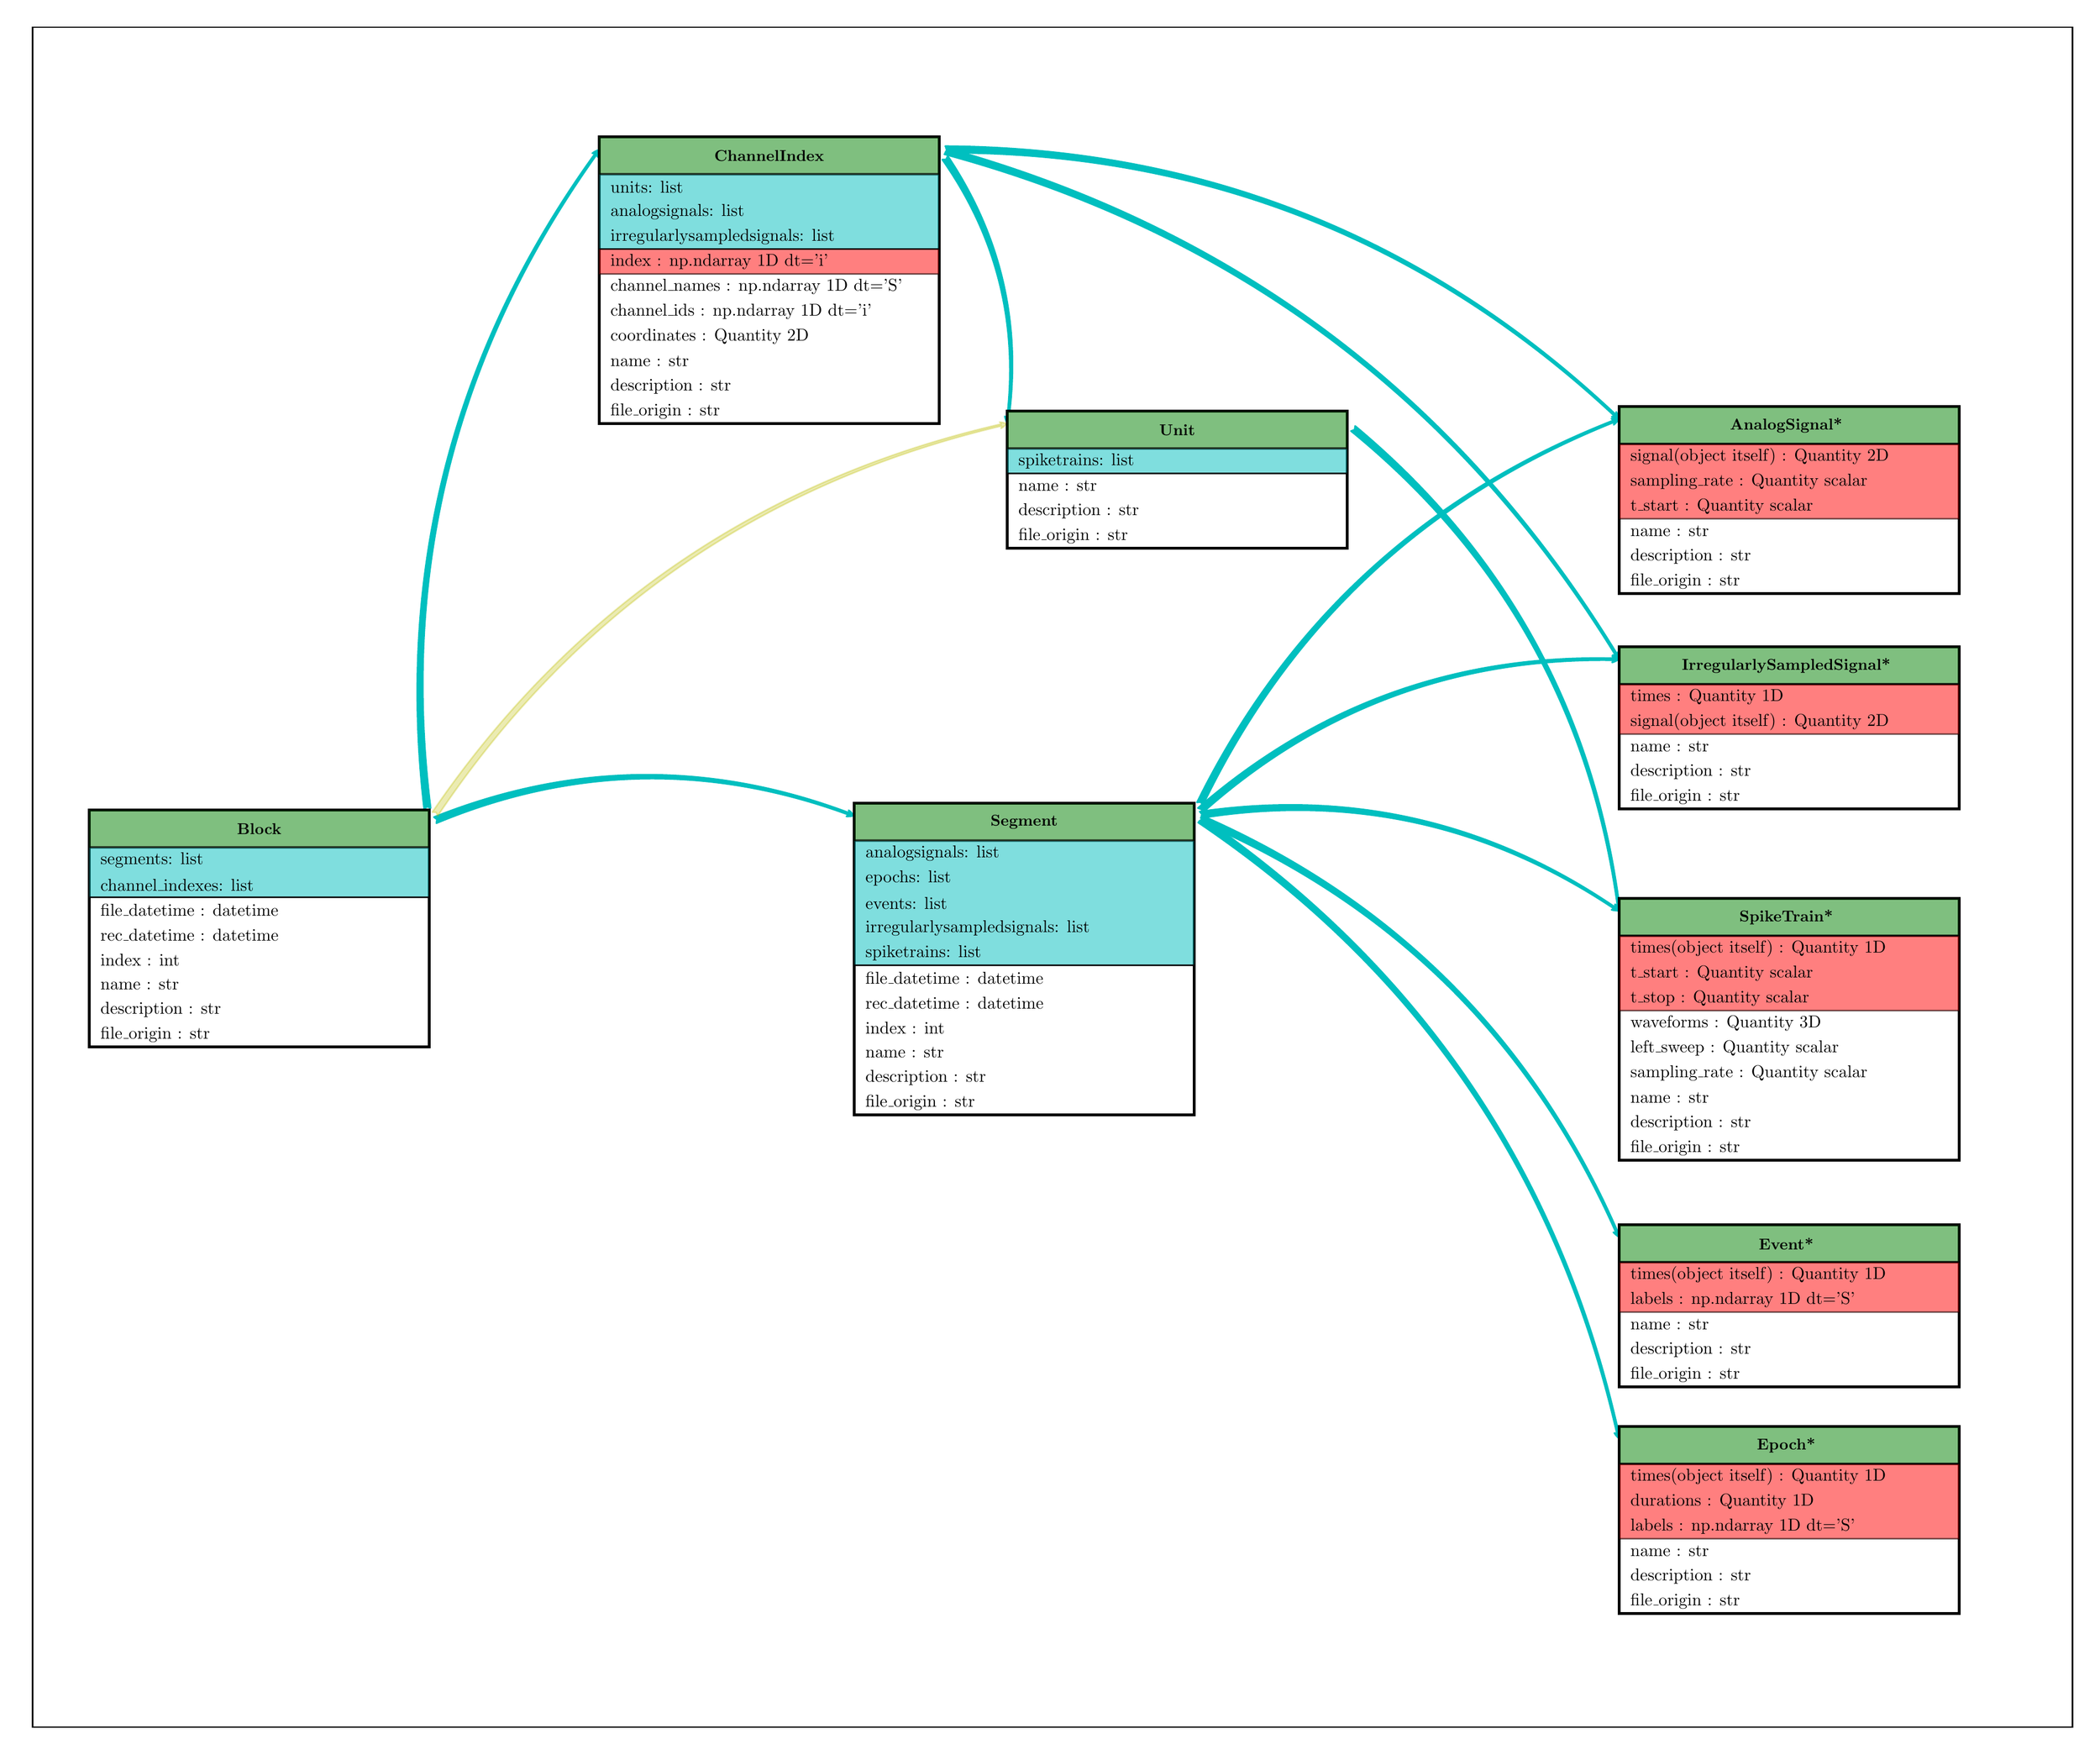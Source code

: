\begingroup%
\makeatletter%
\begin{pgfpicture}%
\pgfpathrectangle{\pgfpointorigin}{\pgfqpoint{18.249in}{15.249in}}%
\pgfusepath{use as bounding box, clip}%
\begin{pgfscope}%
\pgfsetbuttcap%
\pgfsetmiterjoin%
\definecolor{currentfill}{rgb}{1.0,1.0,1.0}%
\pgfsetfillcolor{currentfill}%
\pgfsetlinewidth{0.0pt}%
\definecolor{currentstroke}{rgb}{1.0,1.0,1.0}%
\pgfsetstrokecolor{currentstroke}%
\pgfsetdash{}{0pt}%
\pgfpathmoveto{\pgfqpoint{0.0in}{0.0in}}%
\pgfpathlineto{\pgfqpoint{18.249in}{0.0in}}%
\pgfpathlineto{\pgfqpoint{18.249in}{15.249in}}%
\pgfpathlineto{\pgfqpoint{0.0in}{15.249in}}%
\pgfpathclose%
\pgfusepath{fill}%
\end{pgfscope}%
\begin{pgfscope}%
\pgfsetbuttcap%
\pgfsetmiterjoin%
\definecolor{currentfill}{rgb}{1.0,1.0,1.0}%
\pgfsetfillcolor{currentfill}%
\pgfsetlinewidth{0.0pt}%
\definecolor{currentstroke}{rgb}{0.0,0.0,0.0}%
\pgfsetstrokecolor{currentstroke}%
\pgfsetstrokeopacity{0.0}%
\pgfsetdash{}{0pt}%
\pgfpathmoveto{\pgfqpoint{0.149in}{0.149in}}%
\pgfpathlineto{\pgfqpoint{18.149in}{0.149in}}%
\pgfpathlineto{\pgfqpoint{18.149in}{15.149in}}%
\pgfpathlineto{\pgfqpoint{0.149in}{15.149in}}%
\pgfpathclose%
\pgfusepath{fill}%
\end{pgfscope}%
\begin{pgfscope}%
\pgfsetroundcap%
\pgfsetroundjoin%
\definecolor{currentfill}{rgb}{0.0,0.75,0.75}%
\pgfsetfillcolor{currentfill}%
\pgfsetlinewidth{1.004pt}%
\definecolor{currentstroke}{rgb}{0.0,0.75,0.75}%
\pgfsetstrokecolor{currentstroke}%
\pgfsetdash{}{0pt}%
\pgfpathmoveto{\pgfqpoint{3.717in}{8.157in}}%
\pgfpathlineto{\pgfqpoint{3.69in}{8.177in}}%
\pgfpathquadraticcurveto{\pgfqpoint{5.518in}{8.906in}}{\pgfqpoint{7.354in}{8.215in}}%
\pgfpathlineto{\pgfqpoint{7.35in}{8.238in}}%
\pgfpathquadraticcurveto{\pgfqpoint{7.375in}{8.22in}}{\pgfqpoint{7.395in}{8.19in}}%
\pgfpathquadraticcurveto{\pgfqpoint{7.36in}{8.181in}}{\pgfqpoint{7.33in}{8.183in}}%
\pgfpathlineto{\pgfqpoint{7.348in}{8.198in}}%
\pgfpathquadraticcurveto{\pgfqpoint{5.511in}{8.871in}}{\pgfqpoint{3.712in}{8.123in}}%
\pgfpathlineto{\pgfqpoint{3.717in}{8.157in}}%
\pgfpathclose%
\pgfusepath{stroke,fill}%
\end{pgfscope}%
\begin{pgfscope}%
\pgfsetroundcap%
\pgfsetroundjoin%
\definecolor{currentfill}{rgb}{0.0,0.75,0.75}%
\pgfsetfillcolor{currentfill}%
\pgfsetlinewidth{1.004pt}%
\definecolor{currentstroke}{rgb}{0.0,0.75,0.75}%
\pgfsetstrokecolor{currentstroke}%
\pgfsetdash{}{0pt}%
\pgfpathmoveto{\pgfqpoint{3.631in}{8.269in}}%
\pgfpathlineto{\pgfqpoint{3.604in}{8.249in}}%
\pgfpathquadraticcurveto{\pgfqpoint{3.234in}{11.432in}}{\pgfqpoint{5.112in}{14.032in}}%
\pgfpathlineto{\pgfqpoint{5.088in}{14.035in}}%
\pgfpathquadraticcurveto{\pgfqpoint{5.112in}{14.054in}}{\pgfqpoint{5.146in}{14.065in}}%
\pgfpathquadraticcurveto{\pgfqpoint{5.146in}{14.03in}}{\pgfqpoint{5.136in}{14.001in}}%
\pgfpathlineto{\pgfqpoint{5.126in}{14.022in}}%
\pgfpathquadraticcurveto{\pgfqpoint{3.266in}{11.416in}}{\pgfqpoint{3.662in}{8.256in}}%
\pgfpathlineto{\pgfqpoint{3.631in}{8.269in}}%
\pgfpathclose%
\pgfusepath{stroke,fill}%
\end{pgfscope}%
\begin{pgfscope}%
\pgfsetroundcap%
\pgfsetroundjoin%
\definecolor{currentfill}{rgb}{0.75,0.75,0.0}%
\pgfsetfillcolor{currentfill}%
\pgfsetfillopacity{0.3}%
\pgfsetlinewidth{1.004pt}%
\definecolor{currentstroke}{rgb}{0.75,0.75,0.0}%
\pgfsetstrokecolor{currentstroke}%
\pgfsetstrokeopacity{0.3}%
\pgfsetdash{}{0pt}%
\pgfpathmoveto{\pgfqpoint{3.71in}{8.219in}}%
\pgfpathlineto{\pgfqpoint{3.676in}{8.221in}}%
\pgfpathquadraticcurveto{\pgfqpoint{5.518in}{10.914in}}{\pgfqpoint{8.697in}{11.646in}}%
\pgfpathlineto{\pgfqpoint{8.681in}{11.663in}}%
\pgfpathquadraticcurveto{\pgfqpoint{8.712in}{11.661in}}{\pgfqpoint{8.745in}{11.648in}}%
\pgfpathquadraticcurveto{\pgfqpoint{8.721in}{11.621in}}{\pgfqpoint{8.694in}{11.606in}}%
\pgfpathlineto{\pgfqpoint{8.701in}{11.629in}}%
\pgfpathquadraticcurveto{\pgfqpoint{5.532in}{10.881in}}{\pgfqpoint{3.724in}{8.188in}}%
\pgfpathlineto{\pgfqpoint{3.71in}{8.219in}}%
\pgfpathclose%
\pgfusepath{stroke,fill}%
\end{pgfscope}%
\begin{pgfscope}%
\pgfsetroundcap%
\pgfsetroundjoin%
\definecolor{currentfill}{rgb}{0.0,0.75,0.75}%
\pgfsetfillcolor{currentfill}%
\pgfsetlinewidth{1.004pt}%
\definecolor{currentstroke}{rgb}{0.0,0.75,0.75}%
\pgfsetstrokecolor{currentstroke}%
\pgfsetdash{}{0pt}%
\pgfpathmoveto{\pgfqpoint{10.457in}{8.31in}}%
\pgfpathlineto{\pgfqpoint{10.423in}{8.307in}}%
\pgfpathquadraticcurveto{\pgfqpoint{11.608in}{10.702in}}{\pgfqpoint{14.098in}{11.678in}}%
\pgfpathlineto{\pgfqpoint{14.08in}{11.693in}}%
\pgfpathquadraticcurveto{\pgfqpoint{14.11in}{11.696in}}{\pgfqpoint{14.145in}{11.687in}}%
\pgfpathquadraticcurveto{\pgfqpoint{14.125in}{11.657in}}{\pgfqpoint{14.101in}{11.639in}}%
\pgfpathlineto{\pgfqpoint{14.105in}{11.662in}}%
\pgfpathquadraticcurveto{\pgfqpoint{11.626in}{10.672in}}{\pgfqpoint{10.475in}{8.281in}}%
\pgfpathlineto{\pgfqpoint{10.457in}{8.31in}}%
\pgfpathclose%
\pgfusepath{stroke,fill}%
\end{pgfscope}%
\begin{pgfscope}%
\pgfsetroundcap%
\pgfsetroundjoin%
\definecolor{currentfill}{rgb}{0.0,0.75,0.75}%
\pgfsetfillcolor{currentfill}%
\pgfsetlinewidth{1.004pt}%
\definecolor{currentstroke}{rgb}{0.0,0.75,0.75}%
\pgfsetstrokecolor{currentstroke}%
\pgfsetdash{}{0pt}%
\pgfpathmoveto{\pgfqpoint{10.465in}{8.143in}}%
\pgfpathlineto{\pgfqpoint{10.467in}{8.177in}}%
\pgfpathquadraticcurveto{\pgfqpoint{13.376in}{6.179in}}{\pgfqpoint{14.146in}{2.74in}}%
\pgfpathlineto{\pgfqpoint{14.163in}{2.756in}}%
\pgfpathquadraticcurveto{\pgfqpoint{14.161in}{2.726in}}{\pgfqpoint{14.148in}{2.693in}}%
\pgfpathquadraticcurveto{\pgfqpoint{14.121in}{2.717in}}{\pgfqpoint{14.106in}{2.743in}}%
\pgfpathlineto{\pgfqpoint{14.129in}{2.736in}}%
\pgfpathquadraticcurveto{\pgfqpoint{13.343in}{6.165in}}{\pgfqpoint{10.434in}{8.129in}}%
\pgfpathlineto{\pgfqpoint{10.465in}{8.143in}}%
\pgfpathclose%
\pgfusepath{stroke,fill}%
\end{pgfscope}%
\begin{pgfscope}%
\pgfsetroundcap%
\pgfsetroundjoin%
\definecolor{currentfill}{rgb}{0.0,0.75,0.75}%
\pgfsetfillcolor{currentfill}%
\pgfsetlinewidth{1.004pt}%
\definecolor{currentstroke}{rgb}{0.0,0.75,0.75}%
\pgfsetstrokecolor{currentstroke}%
\pgfsetdash{}{0pt}%
\pgfpathmoveto{\pgfqpoint{10.467in}{8.159in}}%
\pgfpathlineto{\pgfqpoint{10.463in}{8.193in}}%
\pgfpathquadraticcurveto{\pgfqpoint{13.021in}{7.072in}}{\pgfqpoint{14.136in}{4.519in}}%
\pgfpathlineto{\pgfqpoint{14.15in}{4.538in}}%
\pgfpathquadraticcurveto{\pgfqpoint{14.154in}{4.507in}}{\pgfqpoint{14.147in}{4.472in}}%
\pgfpathquadraticcurveto{\pgfqpoint{14.117in}{4.491in}}{\pgfqpoint{14.097in}{4.514in}}%
\pgfpathlineto{\pgfqpoint{14.12in}{4.512in}}%
\pgfpathquadraticcurveto{\pgfqpoint{12.991in}{7.053in}}{\pgfqpoint{10.44in}{8.139in}}%
\pgfpathlineto{\pgfqpoint{10.467in}{8.159in}}%
\pgfpathclose%
\pgfusepath{stroke,fill}%
\end{pgfscope}%
\begin{pgfscope}%
\pgfsetroundcap%
\pgfsetroundjoin%
\definecolor{currentfill}{rgb}{0.0,0.75,0.75}%
\pgfsetfillcolor{currentfill}%
\pgfsetlinewidth{1.004pt}%
\definecolor{currentstroke}{rgb}{0.0,0.75,0.75}%
\pgfsetstrokecolor{currentstroke}%
\pgfsetdash{}{0pt}%
\pgfpathmoveto{\pgfqpoint{10.464in}{8.246in}}%
\pgfpathlineto{\pgfqpoint{10.431in}{8.257in}}%
\pgfpathquadraticcurveto{\pgfqpoint{12.011in}{9.628in}}{\pgfqpoint{14.098in}{9.579in}}%
\pgfpathlineto{\pgfqpoint{14.087in}{9.599in}}%
\pgfpathquadraticcurveto{\pgfqpoint{14.116in}{9.59in}}{\pgfqpoint{14.144in}{9.569in}}%
\pgfpathquadraticcurveto{\pgfqpoint{14.115in}{9.549in}}{\pgfqpoint{14.086in}{9.541in}}%
\pgfpathlineto{\pgfqpoint{14.098in}{9.561in}}%
\pgfpathquadraticcurveto{\pgfqpoint{12.016in}{9.593in}}{\pgfqpoint{10.47in}{8.213in}}%
\pgfpathlineto{\pgfqpoint{10.464in}{8.246in}}%
\pgfpathclose%
\pgfusepath{stroke,fill}%
\end{pgfscope}%
\begin{pgfscope}%
\pgfsetroundcap%
\pgfsetroundjoin%
\definecolor{currentfill}{rgb}{0.0,0.75,0.75}%
\pgfsetfillcolor{currentfill}%
\pgfsetlinewidth{1.004pt}%
\definecolor{currentstroke}{rgb}{0.0,0.75,0.75}%
\pgfsetstrokecolor{currentstroke}%
\pgfsetdash{}{0pt}%
\pgfpathmoveto{\pgfqpoint{10.469in}{8.2in}}%
\pgfpathlineto{\pgfqpoint{10.447in}{8.226in}}%
\pgfpathquadraticcurveto{\pgfqpoint{12.446in}{8.516in}}{\pgfqpoint{14.111in}{7.384in}}%
\pgfpathlineto{\pgfqpoint{14.113in}{7.408in}}%
\pgfpathquadraticcurveto{\pgfqpoint{14.133in}{7.384in}}{\pgfqpoint{14.145in}{7.351in}}%
\pgfpathquadraticcurveto{\pgfqpoint{14.11in}{7.351in}}{\pgfqpoint{14.081in}{7.359in}}%
\pgfpathlineto{\pgfqpoint{14.102in}{7.37in}}%
\pgfpathquadraticcurveto{\pgfqpoint{12.431in}{8.484in}}{\pgfqpoint{10.456in}{8.168in}}%
\pgfpathlineto{\pgfqpoint{10.469in}{8.2in}}%
\pgfpathclose%
\pgfusepath{stroke,fill}%
\end{pgfscope}%
\begin{pgfscope}%
\pgfsetroundcap%
\pgfsetroundjoin%
\definecolor{currentfill}{rgb}{0.0,0.75,0.75}%
\pgfsetfillcolor{currentfill}%
\pgfsetlinewidth{1.004pt}%
\definecolor{currentstroke}{rgb}{0.0,0.75,0.75}%
\pgfsetstrokecolor{currentstroke}%
\pgfsetdash{}{0pt}%
\pgfpathmoveto{\pgfqpoint{8.21in}{13.981in}}%
\pgfpathlineto{\pgfqpoint{8.224in}{14.012in}}%
\pgfpathquadraticcurveto{\pgfqpoint{8.93in}{12.956in}}{\pgfqpoint{8.764in}{11.698in}}%
\pgfpathlineto{\pgfqpoint{8.786in}{11.707in}}%
\pgfpathquadraticcurveto{\pgfqpoint{8.773in}{11.679in}}{\pgfqpoint{8.749in}{11.653in}}%
\pgfpathquadraticcurveto{\pgfqpoint{8.733in}{11.684in}}{\pgfqpoint{8.728in}{11.714in}}%
\pgfpathlineto{\pgfqpoint{8.747in}{11.7in}}%
\pgfpathquadraticcurveto{\pgfqpoint{8.895in}{12.955in}}{\pgfqpoint{8.176in}{13.979in}}%
\pgfpathlineto{\pgfqpoint{8.21in}{13.981in}}%
\pgfpathclose%
\pgfusepath{stroke,fill}%
\end{pgfscope}%
\begin{pgfscope}%
\pgfsetroundcap%
\pgfsetroundjoin%
\definecolor{currentfill}{rgb}{0.0,0.75,0.75}%
\pgfsetfillcolor{currentfill}%
\pgfsetlinewidth{1.004pt}%
\definecolor{currentstroke}{rgb}{0.0,0.75,0.75}%
\pgfsetstrokecolor{currentstroke}%
\pgfsetdash{}{0pt}%
\pgfpathmoveto{\pgfqpoint{8.219in}{14.069in}}%
\pgfpathlineto{\pgfqpoint{8.202in}{14.098in}}%
\pgfpathquadraticcurveto{\pgfqpoint{11.628in}{14.075in}}{\pgfqpoint{14.118in}{11.73in}}%
\pgfpathlineto{\pgfqpoint{14.123in}{11.753in}}%
\pgfpathquadraticcurveto{\pgfqpoint{14.138in}{11.726in}}{\pgfqpoint{14.146in}{11.691in}}%
\pgfpathquadraticcurveto{\pgfqpoint{14.11in}{11.697in}}{\pgfqpoint{14.083in}{11.71in}}%
\pgfpathlineto{\pgfqpoint{14.106in}{11.717in}}%
\pgfpathquadraticcurveto{\pgfqpoint{11.609in}{14.046in}}{\pgfqpoint{8.201in}{14.039in}}%
\pgfpathlineto{\pgfqpoint{8.219in}{14.069in}}%
\pgfpathclose%
\pgfusepath{stroke,fill}%
\end{pgfscope}%
\begin{pgfscope}%
\pgfsetroundcap%
\pgfsetroundjoin%
\definecolor{currentfill}{rgb}{0.0,0.75,0.75}%
\pgfsetfillcolor{currentfill}%
\pgfsetlinewidth{1.004pt}%
\definecolor{currentstroke}{rgb}{0.0,0.75,0.75}%
\pgfsetstrokecolor{currentstroke}%
\pgfsetdash{}{0pt}%
\pgfpathmoveto{\pgfqpoint{8.218in}{14.05in}}%
\pgfpathlineto{\pgfqpoint{8.209in}{14.082in}}%
\pgfpathquadraticcurveto{\pgfqpoint{12.052in}{13.014in}}{\pgfqpoint{14.13in}{9.617in}}%
\pgfpathlineto{\pgfqpoint{14.141in}{9.637in}}%
\pgfpathquadraticcurveto{\pgfqpoint{14.149in}{9.608in}}{\pgfqpoint{14.146in}{9.572in}}%
\pgfpathquadraticcurveto{\pgfqpoint{14.114in}{9.586in}}{\pgfqpoint{14.091in}{9.607in}}%
\pgfpathlineto{\pgfqpoint{14.115in}{9.607in}}%
\pgfpathquadraticcurveto{\pgfqpoint{12.025in}{12.99in}}{\pgfqpoint{8.194in}{14.026in}}%
\pgfpathlineto{\pgfqpoint{8.218in}{14.05in}}%
\pgfpathclose%
\pgfusepath{stroke,fill}%
\end{pgfscope}%
\begin{pgfscope}%
\pgfsetroundcap%
\pgfsetroundjoin%
\definecolor{currentfill}{rgb}{0.0,0.75,0.75}%
\pgfsetfillcolor{currentfill}%
\pgfsetlinewidth{1.004pt}%
\definecolor{currentstroke}{rgb}{0.0,0.75,0.75}%
\pgfsetstrokecolor{currentstroke}%
\pgfsetdash{}{0pt}%
\pgfpathmoveto{\pgfqpoint{11.814in}{11.595in}}%
\pgfpathlineto{\pgfqpoint{11.819in}{11.629in}}%
\pgfpathquadraticcurveto{\pgfqpoint{13.81in}{9.967in}}{\pgfqpoint{14.151in}{7.4in}}%
\pgfpathlineto{\pgfqpoint{14.169in}{7.415in}}%
\pgfpathquadraticcurveto{\pgfqpoint{14.165in}{7.384in}}{\pgfqpoint{14.148in}{7.353in}}%
\pgfpathquadraticcurveto{\pgfqpoint{14.124in}{7.379in}}{\pgfqpoint{14.111in}{7.407in}}%
\pgfpathlineto{\pgfqpoint{14.133in}{7.398in}}%
\pgfpathquadraticcurveto{\pgfqpoint{13.776in}{9.956in}}{\pgfqpoint{11.782in}{11.584in}}%
\pgfpathlineto{\pgfqpoint{11.814in}{11.595in}}%
\pgfpathclose%
\pgfusepath{stroke,fill}%
\end{pgfscope}%
\begin{pgfscope}%
\pgfpathrectangle{\pgfqpoint{0.149in}{0.149in}}{\pgfqpoint{18.0in}{15.0in}}%
\pgfusepath{clip}%
\pgfsetbuttcap%
\pgfsetmiterjoin%
\definecolor{currentfill}{rgb}{1.0,1.0,1.0}%
\pgfsetfillcolor{currentfill}%
\pgfsetlinewidth{2.007pt}%
\definecolor{currentstroke}{rgb}{0.0,0.0,0.0}%
\pgfsetstrokecolor{currentstroke}%
\pgfsetdash{}{0pt}%
\pgfpathmoveto{\pgfqpoint{0.649in}{6.149in}}%
\pgfpathlineto{\pgfqpoint{3.649in}{6.149in}}%
\pgfpathlineto{\pgfqpoint{3.649in}{8.239in}}%
\pgfpathlineto{\pgfqpoint{0.649in}{8.239in}}%
\pgfpathclose%
\pgfusepath{stroke,fill}%
\end{pgfscope}%
\begin{pgfscope}%
\pgfpathrectangle{\pgfqpoint{0.149in}{0.149in}}{\pgfqpoint{18.0in}{15.0in}}%
\pgfusepath{clip}%
\pgfsetbuttcap%
\pgfsetmiterjoin%
\definecolor{currentfill}{rgb}{0.0,0.5,0.0}%
\pgfsetfillcolor{currentfill}%
\pgfsetfillopacity{0.5}%
\pgfsetlinewidth{2.007pt}%
\definecolor{currentstroke}{rgb}{0.0,0.0,0.0}%
\pgfsetstrokecolor{currentstroke}%
\pgfsetstrokeopacity{0.5}%
\pgfsetdash{}{0pt}%
\pgfpathmoveto{\pgfqpoint{0.649in}{7.909in}}%
\pgfpathlineto{\pgfqpoint{3.649in}{7.909in}}%
\pgfpathlineto{\pgfqpoint{3.649in}{8.239in}}%
\pgfpathlineto{\pgfqpoint{0.649in}{8.239in}}%
\pgfpathclose%
\pgfusepath{stroke,fill}%
\end{pgfscope}%
\begin{pgfscope}%
\pgfpathrectangle{\pgfqpoint{0.149in}{0.149in}}{\pgfqpoint{18.0in}{15.0in}}%
\pgfusepath{clip}%
\pgfsetbuttcap%
\pgfsetmiterjoin%
\definecolor{currentfill}{rgb}{0.0,0.75,0.75}%
\pgfsetfillcolor{currentfill}%
\pgfsetfillopacity{0.5}%
\pgfsetlinewidth{1.004pt}%
\definecolor{currentstroke}{rgb}{0.0,0.0,0.0}%
\pgfsetstrokecolor{currentstroke}%
\pgfsetstrokeopacity{0.5}%
\pgfsetdash{}{0pt}%
\pgfpathmoveto{\pgfqpoint{0.649in}{7.469in}}%
\pgfpathlineto{\pgfqpoint{3.649in}{7.469in}}%
\pgfpathlineto{\pgfqpoint{3.649in}{7.909in}}%
\pgfpathlineto{\pgfqpoint{0.649in}{7.909in}}%
\pgfpathclose%
\pgfusepath{stroke,fill}%
\end{pgfscope}%
\begin{pgfscope}%
\pgfpathrectangle{\pgfqpoint{0.149in}{0.149in}}{\pgfqpoint{18.0in}{15.0in}}%
\pgfusepath{clip}%
\pgfsetbuttcap%
\pgfsetmiterjoin%
\definecolor{currentfill}{rgb}{0.75,0.0,0.75}%
\pgfsetfillcolor{currentfill}%
\pgfsetfillopacity{0.5}%
\pgfsetlinewidth{1.004pt}%
\definecolor{currentstroke}{rgb}{0.0,0.0,0.0}%
\pgfsetstrokecolor{currentstroke}%
\pgfsetstrokeopacity{0.5}%
\pgfsetdash{}{0pt}%
\pgfpathmoveto{\pgfqpoint{0.649in}{7.469in}}%
\pgfpathlineto{\pgfqpoint{3.649in}{7.469in}}%
\pgfpathlineto{\pgfqpoint{3.649in}{7.469in}}%
\pgfpathlineto{\pgfqpoint{0.649in}{7.469in}}%
\pgfpathclose%
\pgfusepath{stroke,fill}%
\end{pgfscope}%
\begin{pgfscope}%
\pgfpathrectangle{\pgfqpoint{0.149in}{0.149in}}{\pgfqpoint{18.0in}{15.0in}}%
\pgfusepath{clip}%
\pgfsetbuttcap%
\pgfsetmiterjoin%
\definecolor{currentfill}{rgb}{1.0,0.0,0.0}%
\pgfsetfillcolor{currentfill}%
\pgfsetfillopacity{0.5}%
\pgfsetlinewidth{1.004pt}%
\definecolor{currentstroke}{rgb}{0.0,0.0,0.0}%
\pgfsetstrokecolor{currentstroke}%
\pgfsetstrokeopacity{0.5}%
\pgfsetdash{}{0pt}%
\pgfpathmoveto{\pgfqpoint{0.649in}{7.469in}}%
\pgfpathlineto{\pgfqpoint{3.649in}{7.469in}}%
\pgfpathlineto{\pgfqpoint{3.649in}{7.469in}}%
\pgfpathlineto{\pgfqpoint{0.649in}{7.469in}}%
\pgfpathclose%
\pgfusepath{stroke,fill}%
\end{pgfscope}%
\begin{pgfscope}%
\pgfpathrectangle{\pgfqpoint{0.149in}{0.149in}}{\pgfqpoint{18.0in}{15.0in}}%
\pgfusepath{clip}%
\pgfsetbuttcap%
\pgfsetmiterjoin%
\definecolor{currentfill}{rgb}{1.0,1.0,1.0}%
\pgfsetfillcolor{currentfill}%
\pgfsetlinewidth{2.007pt}%
\definecolor{currentstroke}{rgb}{0.0,0.0,0.0}%
\pgfsetstrokecolor{currentstroke}%
\pgfsetdash{}{0pt}%
\pgfpathmoveto{\pgfqpoint{7.399in}{5.549in}}%
\pgfpathlineto{\pgfqpoint{10.399in}{5.549in}}%
\pgfpathlineto{\pgfqpoint{10.399in}{8.299in}}%
\pgfpathlineto{\pgfqpoint{7.399in}{8.299in}}%
\pgfpathclose%
\pgfusepath{stroke,fill}%
\end{pgfscope}%
\begin{pgfscope}%
\pgfpathrectangle{\pgfqpoint{0.149in}{0.149in}}{\pgfqpoint{18.0in}{15.0in}}%
\pgfusepath{clip}%
\pgfsetbuttcap%
\pgfsetmiterjoin%
\definecolor{currentfill}{rgb}{0.0,0.5,0.0}%
\pgfsetfillcolor{currentfill}%
\pgfsetfillopacity{0.5}%
\pgfsetlinewidth{2.007pt}%
\definecolor{currentstroke}{rgb}{0.0,0.0,0.0}%
\pgfsetstrokecolor{currentstroke}%
\pgfsetstrokeopacity{0.5}%
\pgfsetdash{}{0pt}%
\pgfpathmoveto{\pgfqpoint{7.399in}{7.969in}}%
\pgfpathlineto{\pgfqpoint{10.399in}{7.969in}}%
\pgfpathlineto{\pgfqpoint{10.399in}{8.299in}}%
\pgfpathlineto{\pgfqpoint{7.399in}{8.299in}}%
\pgfpathclose%
\pgfusepath{stroke,fill}%
\end{pgfscope}%
\begin{pgfscope}%
\pgfpathrectangle{\pgfqpoint{0.149in}{0.149in}}{\pgfqpoint{18.0in}{15.0in}}%
\pgfusepath{clip}%
\pgfsetbuttcap%
\pgfsetmiterjoin%
\definecolor{currentfill}{rgb}{0.0,0.75,0.75}%
\pgfsetfillcolor{currentfill}%
\pgfsetfillopacity{0.5}%
\pgfsetlinewidth{1.004pt}%
\definecolor{currentstroke}{rgb}{0.0,0.0,0.0}%
\pgfsetstrokecolor{currentstroke}%
\pgfsetstrokeopacity{0.5}%
\pgfsetdash{}{0pt}%
\pgfpathmoveto{\pgfqpoint{7.399in}{6.869in}}%
\pgfpathlineto{\pgfqpoint{10.399in}{6.869in}}%
\pgfpathlineto{\pgfqpoint{10.399in}{7.969in}}%
\pgfpathlineto{\pgfqpoint{7.399in}{7.969in}}%
\pgfpathclose%
\pgfusepath{stroke,fill}%
\end{pgfscope}%
\begin{pgfscope}%
\pgfpathrectangle{\pgfqpoint{0.149in}{0.149in}}{\pgfqpoint{18.0in}{15.0in}}%
\pgfusepath{clip}%
\pgfsetbuttcap%
\pgfsetmiterjoin%
\definecolor{currentfill}{rgb}{0.75,0.0,0.75}%
\pgfsetfillcolor{currentfill}%
\pgfsetfillopacity{0.5}%
\pgfsetlinewidth{1.004pt}%
\definecolor{currentstroke}{rgb}{0.0,0.0,0.0}%
\pgfsetstrokecolor{currentstroke}%
\pgfsetstrokeopacity{0.5}%
\pgfsetdash{}{0pt}%
\pgfpathmoveto{\pgfqpoint{7.399in}{6.869in}}%
\pgfpathlineto{\pgfqpoint{10.399in}{6.869in}}%
\pgfpathlineto{\pgfqpoint{10.399in}{6.869in}}%
\pgfpathlineto{\pgfqpoint{7.399in}{6.869in}}%
\pgfpathclose%
\pgfusepath{stroke,fill}%
\end{pgfscope}%
\begin{pgfscope}%
\pgfpathrectangle{\pgfqpoint{0.149in}{0.149in}}{\pgfqpoint{18.0in}{15.0in}}%
\pgfusepath{clip}%
\pgfsetbuttcap%
\pgfsetmiterjoin%
\definecolor{currentfill}{rgb}{1.0,0.0,0.0}%
\pgfsetfillcolor{currentfill}%
\pgfsetfillopacity{0.5}%
\pgfsetlinewidth{1.004pt}%
\definecolor{currentstroke}{rgb}{0.0,0.0,0.0}%
\pgfsetstrokecolor{currentstroke}%
\pgfsetstrokeopacity{0.5}%
\pgfsetdash{}{0pt}%
\pgfpathmoveto{\pgfqpoint{7.399in}{6.869in}}%
\pgfpathlineto{\pgfqpoint{10.399in}{6.869in}}%
\pgfpathlineto{\pgfqpoint{10.399in}{6.869in}}%
\pgfpathlineto{\pgfqpoint{7.399in}{6.869in}}%
\pgfpathclose%
\pgfusepath{stroke,fill}%
\end{pgfscope}%
\begin{pgfscope}%
\pgfpathrectangle{\pgfqpoint{0.149in}{0.149in}}{\pgfqpoint{18.0in}{15.0in}}%
\pgfusepath{clip}%
\pgfsetbuttcap%
\pgfsetmiterjoin%
\definecolor{currentfill}{rgb}{1.0,1.0,1.0}%
\pgfsetfillcolor{currentfill}%
\pgfsetlinewidth{2.007pt}%
\definecolor{currentstroke}{rgb}{0.0,0.0,0.0}%
\pgfsetstrokecolor{currentstroke}%
\pgfsetdash{}{0pt}%
\pgfpathmoveto{\pgfqpoint{14.149in}{3.149in}}%
\pgfpathlineto{\pgfqpoint{17.149in}{3.149in}}%
\pgfpathlineto{\pgfqpoint{17.149in}{4.579in}}%
\pgfpathlineto{\pgfqpoint{14.149in}{4.579in}}%
\pgfpathclose%
\pgfusepath{stroke,fill}%
\end{pgfscope}%
\begin{pgfscope}%
\pgfpathrectangle{\pgfqpoint{0.149in}{0.149in}}{\pgfqpoint{18.0in}{15.0in}}%
\pgfusepath{clip}%
\pgfsetbuttcap%
\pgfsetmiterjoin%
\definecolor{currentfill}{rgb}{0.0,0.5,0.0}%
\pgfsetfillcolor{currentfill}%
\pgfsetfillopacity{0.5}%
\pgfsetlinewidth{2.007pt}%
\definecolor{currentstroke}{rgb}{0.0,0.0,0.0}%
\pgfsetstrokecolor{currentstroke}%
\pgfsetstrokeopacity{0.5}%
\pgfsetdash{}{0pt}%
\pgfpathmoveto{\pgfqpoint{14.149in}{4.249in}}%
\pgfpathlineto{\pgfqpoint{17.149in}{4.249in}}%
\pgfpathlineto{\pgfqpoint{17.149in}{4.579in}}%
\pgfpathlineto{\pgfqpoint{14.149in}{4.579in}}%
\pgfpathclose%
\pgfusepath{stroke,fill}%
\end{pgfscope}%
\begin{pgfscope}%
\pgfpathrectangle{\pgfqpoint{0.149in}{0.149in}}{\pgfqpoint{18.0in}{15.0in}}%
\pgfusepath{clip}%
\pgfsetbuttcap%
\pgfsetmiterjoin%
\definecolor{currentfill}{rgb}{0.0,0.75,0.75}%
\pgfsetfillcolor{currentfill}%
\pgfsetfillopacity{0.5}%
\pgfsetlinewidth{1.004pt}%
\definecolor{currentstroke}{rgb}{0.0,0.0,0.0}%
\pgfsetstrokecolor{currentstroke}%
\pgfsetstrokeopacity{0.5}%
\pgfsetdash{}{0pt}%
\pgfpathmoveto{\pgfqpoint{14.149in}{4.249in}}%
\pgfpathlineto{\pgfqpoint{17.149in}{4.249in}}%
\pgfpathlineto{\pgfqpoint{17.149in}{4.249in}}%
\pgfpathlineto{\pgfqpoint{14.149in}{4.249in}}%
\pgfpathclose%
\pgfusepath{stroke,fill}%
\end{pgfscope}%
\begin{pgfscope}%
\pgfpathrectangle{\pgfqpoint{0.149in}{0.149in}}{\pgfqpoint{18.0in}{15.0in}}%
\pgfusepath{clip}%
\pgfsetbuttcap%
\pgfsetmiterjoin%
\definecolor{currentfill}{rgb}{0.75,0.0,0.75}%
\pgfsetfillcolor{currentfill}%
\pgfsetfillopacity{0.5}%
\pgfsetlinewidth{1.004pt}%
\definecolor{currentstroke}{rgb}{0.0,0.0,0.0}%
\pgfsetstrokecolor{currentstroke}%
\pgfsetstrokeopacity{0.5}%
\pgfsetdash{}{0pt}%
\pgfpathmoveto{\pgfqpoint{14.149in}{4.249in}}%
\pgfpathlineto{\pgfqpoint{17.149in}{4.249in}}%
\pgfpathlineto{\pgfqpoint{17.149in}{4.249in}}%
\pgfpathlineto{\pgfqpoint{14.149in}{4.249in}}%
\pgfpathclose%
\pgfusepath{stroke,fill}%
\end{pgfscope}%
\begin{pgfscope}%
\pgfpathrectangle{\pgfqpoint{0.149in}{0.149in}}{\pgfqpoint{18.0in}{15.0in}}%
\pgfusepath{clip}%
\pgfsetbuttcap%
\pgfsetmiterjoin%
\definecolor{currentfill}{rgb}{1.0,0.0,0.0}%
\pgfsetfillcolor{currentfill}%
\pgfsetfillopacity{0.5}%
\pgfsetlinewidth{1.004pt}%
\definecolor{currentstroke}{rgb}{0.0,0.0,0.0}%
\pgfsetstrokecolor{currentstroke}%
\pgfsetstrokeopacity{0.5}%
\pgfsetdash{}{0pt}%
\pgfpathmoveto{\pgfqpoint{14.149in}{3.809in}}%
\pgfpathlineto{\pgfqpoint{17.149in}{3.809in}}%
\pgfpathlineto{\pgfqpoint{17.149in}{4.249in}}%
\pgfpathlineto{\pgfqpoint{14.149in}{4.249in}}%
\pgfpathclose%
\pgfusepath{stroke,fill}%
\end{pgfscope}%
\begin{pgfscope}%
\pgfpathrectangle{\pgfqpoint{0.149in}{0.149in}}{\pgfqpoint{18.0in}{15.0in}}%
\pgfusepath{clip}%
\pgfsetbuttcap%
\pgfsetmiterjoin%
\definecolor{currentfill}{rgb}{1.0,1.0,1.0}%
\pgfsetfillcolor{currentfill}%
\pgfsetlinewidth{2.007pt}%
\definecolor{currentstroke}{rgb}{0.0,0.0,0.0}%
\pgfsetstrokecolor{currentstroke}%
\pgfsetdash{}{0pt}%
\pgfpathmoveto{\pgfqpoint{14.149in}{1.149in}}%
\pgfpathlineto{\pgfqpoint{17.149in}{1.149in}}%
\pgfpathlineto{\pgfqpoint{17.149in}{2.799in}}%
\pgfpathlineto{\pgfqpoint{14.149in}{2.799in}}%
\pgfpathclose%
\pgfusepath{stroke,fill}%
\end{pgfscope}%
\begin{pgfscope}%
\pgfpathrectangle{\pgfqpoint{0.149in}{0.149in}}{\pgfqpoint{18.0in}{15.0in}}%
\pgfusepath{clip}%
\pgfsetbuttcap%
\pgfsetmiterjoin%
\definecolor{currentfill}{rgb}{0.0,0.5,0.0}%
\pgfsetfillcolor{currentfill}%
\pgfsetfillopacity{0.5}%
\pgfsetlinewidth{2.007pt}%
\definecolor{currentstroke}{rgb}{0.0,0.0,0.0}%
\pgfsetstrokecolor{currentstroke}%
\pgfsetstrokeopacity{0.5}%
\pgfsetdash{}{0pt}%
\pgfpathmoveto{\pgfqpoint{14.149in}{2.469in}}%
\pgfpathlineto{\pgfqpoint{17.149in}{2.469in}}%
\pgfpathlineto{\pgfqpoint{17.149in}{2.799in}}%
\pgfpathlineto{\pgfqpoint{14.149in}{2.799in}}%
\pgfpathclose%
\pgfusepath{stroke,fill}%
\end{pgfscope}%
\begin{pgfscope}%
\pgfpathrectangle{\pgfqpoint{0.149in}{0.149in}}{\pgfqpoint{18.0in}{15.0in}}%
\pgfusepath{clip}%
\pgfsetbuttcap%
\pgfsetmiterjoin%
\definecolor{currentfill}{rgb}{0.0,0.75,0.75}%
\pgfsetfillcolor{currentfill}%
\pgfsetfillopacity{0.5}%
\pgfsetlinewidth{1.004pt}%
\definecolor{currentstroke}{rgb}{0.0,0.0,0.0}%
\pgfsetstrokecolor{currentstroke}%
\pgfsetstrokeopacity{0.5}%
\pgfsetdash{}{0pt}%
\pgfpathmoveto{\pgfqpoint{14.149in}{2.469in}}%
\pgfpathlineto{\pgfqpoint{17.149in}{2.469in}}%
\pgfpathlineto{\pgfqpoint{17.149in}{2.469in}}%
\pgfpathlineto{\pgfqpoint{14.149in}{2.469in}}%
\pgfpathclose%
\pgfusepath{stroke,fill}%
\end{pgfscope}%
\begin{pgfscope}%
\pgfpathrectangle{\pgfqpoint{0.149in}{0.149in}}{\pgfqpoint{18.0in}{15.0in}}%
\pgfusepath{clip}%
\pgfsetbuttcap%
\pgfsetmiterjoin%
\definecolor{currentfill}{rgb}{0.75,0.0,0.75}%
\pgfsetfillcolor{currentfill}%
\pgfsetfillopacity{0.5}%
\pgfsetlinewidth{1.004pt}%
\definecolor{currentstroke}{rgb}{0.0,0.0,0.0}%
\pgfsetstrokecolor{currentstroke}%
\pgfsetstrokeopacity{0.5}%
\pgfsetdash{}{0pt}%
\pgfpathmoveto{\pgfqpoint{14.149in}{2.469in}}%
\pgfpathlineto{\pgfqpoint{17.149in}{2.469in}}%
\pgfpathlineto{\pgfqpoint{17.149in}{2.469in}}%
\pgfpathlineto{\pgfqpoint{14.149in}{2.469in}}%
\pgfpathclose%
\pgfusepath{stroke,fill}%
\end{pgfscope}%
\begin{pgfscope}%
\pgfpathrectangle{\pgfqpoint{0.149in}{0.149in}}{\pgfqpoint{18.0in}{15.0in}}%
\pgfusepath{clip}%
\pgfsetbuttcap%
\pgfsetmiterjoin%
\definecolor{currentfill}{rgb}{1.0,0.0,0.0}%
\pgfsetfillcolor{currentfill}%
\pgfsetfillopacity{0.5}%
\pgfsetlinewidth{1.004pt}%
\definecolor{currentstroke}{rgb}{0.0,0.0,0.0}%
\pgfsetstrokecolor{currentstroke}%
\pgfsetstrokeopacity{0.5}%
\pgfsetdash{}{0pt}%
\pgfpathmoveto{\pgfqpoint{14.149in}{1.809in}}%
\pgfpathlineto{\pgfqpoint{17.149in}{1.809in}}%
\pgfpathlineto{\pgfqpoint{17.149in}{2.469in}}%
\pgfpathlineto{\pgfqpoint{14.149in}{2.469in}}%
\pgfpathclose%
\pgfusepath{stroke,fill}%
\end{pgfscope}%
\begin{pgfscope}%
\pgfpathrectangle{\pgfqpoint{0.149in}{0.149in}}{\pgfqpoint{18.0in}{15.0in}}%
\pgfusepath{clip}%
\pgfsetbuttcap%
\pgfsetmiterjoin%
\definecolor{currentfill}{rgb}{1.0,1.0,1.0}%
\pgfsetfillcolor{currentfill}%
\pgfsetlinewidth{2.007pt}%
\definecolor{currentstroke}{rgb}{0.0,0.0,0.0}%
\pgfsetstrokecolor{currentstroke}%
\pgfsetdash{}{0pt}%
\pgfpathmoveto{\pgfqpoint{5.149in}{11.649in}}%
\pgfpathlineto{\pgfqpoint{8.149in}{11.649in}}%
\pgfpathlineto{\pgfqpoint{8.149in}{14.179in}}%
\pgfpathlineto{\pgfqpoint{5.149in}{14.179in}}%
\pgfpathclose%
\pgfusepath{stroke,fill}%
\end{pgfscope}%
\begin{pgfscope}%
\pgfpathrectangle{\pgfqpoint{0.149in}{0.149in}}{\pgfqpoint{18.0in}{15.0in}}%
\pgfusepath{clip}%
\pgfsetbuttcap%
\pgfsetmiterjoin%
\definecolor{currentfill}{rgb}{0.0,0.5,0.0}%
\pgfsetfillcolor{currentfill}%
\pgfsetfillopacity{0.5}%
\pgfsetlinewidth{2.007pt}%
\definecolor{currentstroke}{rgb}{0.0,0.0,0.0}%
\pgfsetstrokecolor{currentstroke}%
\pgfsetstrokeopacity{0.5}%
\pgfsetdash{}{0pt}%
\pgfpathmoveto{\pgfqpoint{5.149in}{13.849in}}%
\pgfpathlineto{\pgfqpoint{8.149in}{13.849in}}%
\pgfpathlineto{\pgfqpoint{8.149in}{14.179in}}%
\pgfpathlineto{\pgfqpoint{5.149in}{14.179in}}%
\pgfpathclose%
\pgfusepath{stroke,fill}%
\end{pgfscope}%
\begin{pgfscope}%
\pgfpathrectangle{\pgfqpoint{0.149in}{0.149in}}{\pgfqpoint{18.0in}{15.0in}}%
\pgfusepath{clip}%
\pgfsetbuttcap%
\pgfsetmiterjoin%
\definecolor{currentfill}{rgb}{0.0,0.75,0.75}%
\pgfsetfillcolor{currentfill}%
\pgfsetfillopacity{0.5}%
\pgfsetlinewidth{1.004pt}%
\definecolor{currentstroke}{rgb}{0.0,0.0,0.0}%
\pgfsetstrokecolor{currentstroke}%
\pgfsetstrokeopacity{0.5}%
\pgfsetdash{}{0pt}%
\pgfpathmoveto{\pgfqpoint{5.149in}{13.189in}}%
\pgfpathlineto{\pgfqpoint{8.149in}{13.189in}}%
\pgfpathlineto{\pgfqpoint{8.149in}{13.849in}}%
\pgfpathlineto{\pgfqpoint{5.149in}{13.849in}}%
\pgfpathclose%
\pgfusepath{stroke,fill}%
\end{pgfscope}%
\begin{pgfscope}%
\pgfpathrectangle{\pgfqpoint{0.149in}{0.149in}}{\pgfqpoint{18.0in}{15.0in}}%
\pgfusepath{clip}%
\pgfsetbuttcap%
\pgfsetmiterjoin%
\definecolor{currentfill}{rgb}{0.75,0.0,0.75}%
\pgfsetfillcolor{currentfill}%
\pgfsetfillopacity{0.5}%
\pgfsetlinewidth{1.004pt}%
\definecolor{currentstroke}{rgb}{0.0,0.0,0.0}%
\pgfsetstrokecolor{currentstroke}%
\pgfsetstrokeopacity{0.5}%
\pgfsetdash{}{0pt}%
\pgfpathmoveto{\pgfqpoint{5.149in}{13.189in}}%
\pgfpathlineto{\pgfqpoint{8.149in}{13.189in}}%
\pgfpathlineto{\pgfqpoint{8.149in}{13.189in}}%
\pgfpathlineto{\pgfqpoint{5.149in}{13.189in}}%
\pgfpathclose%
\pgfusepath{stroke,fill}%
\end{pgfscope}%
\begin{pgfscope}%
\pgfpathrectangle{\pgfqpoint{0.149in}{0.149in}}{\pgfqpoint{18.0in}{15.0in}}%
\pgfusepath{clip}%
\pgfsetbuttcap%
\pgfsetmiterjoin%
\definecolor{currentfill}{rgb}{1.0,0.0,0.0}%
\pgfsetfillcolor{currentfill}%
\pgfsetfillopacity{0.5}%
\pgfsetlinewidth{1.004pt}%
\definecolor{currentstroke}{rgb}{0.0,0.0,0.0}%
\pgfsetstrokecolor{currentstroke}%
\pgfsetstrokeopacity{0.5}%
\pgfsetdash{}{0pt}%
\pgfpathmoveto{\pgfqpoint{5.149in}{12.969in}}%
\pgfpathlineto{\pgfqpoint{8.149in}{12.969in}}%
\pgfpathlineto{\pgfqpoint{8.149in}{13.189in}}%
\pgfpathlineto{\pgfqpoint{5.149in}{13.189in}}%
\pgfpathclose%
\pgfusepath{stroke,fill}%
\end{pgfscope}%
\begin{pgfscope}%
\pgfpathrectangle{\pgfqpoint{0.149in}{0.149in}}{\pgfqpoint{18.0in}{15.0in}}%
\pgfusepath{clip}%
\pgfsetbuttcap%
\pgfsetmiterjoin%
\definecolor{currentfill}{rgb}{1.0,1.0,1.0}%
\pgfsetfillcolor{currentfill}%
\pgfsetlinewidth{2.007pt}%
\definecolor{currentstroke}{rgb}{0.0,0.0,0.0}%
\pgfsetstrokecolor{currentstroke}%
\pgfsetdash{}{0pt}%
\pgfpathmoveto{\pgfqpoint{8.749in}{10.549in}}%
\pgfpathlineto{\pgfqpoint{11.749in}{10.549in}}%
\pgfpathlineto{\pgfqpoint{11.749in}{11.759in}}%
\pgfpathlineto{\pgfqpoint{8.749in}{11.759in}}%
\pgfpathclose%
\pgfusepath{stroke,fill}%
\end{pgfscope}%
\begin{pgfscope}%
\pgfpathrectangle{\pgfqpoint{0.149in}{0.149in}}{\pgfqpoint{18.0in}{15.0in}}%
\pgfusepath{clip}%
\pgfsetbuttcap%
\pgfsetmiterjoin%
\definecolor{currentfill}{rgb}{0.0,0.5,0.0}%
\pgfsetfillcolor{currentfill}%
\pgfsetfillopacity{0.5}%
\pgfsetlinewidth{2.007pt}%
\definecolor{currentstroke}{rgb}{0.0,0.0,0.0}%
\pgfsetstrokecolor{currentstroke}%
\pgfsetstrokeopacity{0.5}%
\pgfsetdash{}{0pt}%
\pgfpathmoveto{\pgfqpoint{8.749in}{11.429in}}%
\pgfpathlineto{\pgfqpoint{11.749in}{11.429in}}%
\pgfpathlineto{\pgfqpoint{11.749in}{11.759in}}%
\pgfpathlineto{\pgfqpoint{8.749in}{11.759in}}%
\pgfpathclose%
\pgfusepath{stroke,fill}%
\end{pgfscope}%
\begin{pgfscope}%
\pgfpathrectangle{\pgfqpoint{0.149in}{0.149in}}{\pgfqpoint{18.0in}{15.0in}}%
\pgfusepath{clip}%
\pgfsetbuttcap%
\pgfsetmiterjoin%
\definecolor{currentfill}{rgb}{0.0,0.75,0.75}%
\pgfsetfillcolor{currentfill}%
\pgfsetfillopacity{0.5}%
\pgfsetlinewidth{1.004pt}%
\definecolor{currentstroke}{rgb}{0.0,0.0,0.0}%
\pgfsetstrokecolor{currentstroke}%
\pgfsetstrokeopacity{0.5}%
\pgfsetdash{}{0pt}%
\pgfpathmoveto{\pgfqpoint{8.749in}{11.209in}}%
\pgfpathlineto{\pgfqpoint{11.749in}{11.209in}}%
\pgfpathlineto{\pgfqpoint{11.749in}{11.429in}}%
\pgfpathlineto{\pgfqpoint{8.749in}{11.429in}}%
\pgfpathclose%
\pgfusepath{stroke,fill}%
\end{pgfscope}%
\begin{pgfscope}%
\pgfpathrectangle{\pgfqpoint{0.149in}{0.149in}}{\pgfqpoint{18.0in}{15.0in}}%
\pgfusepath{clip}%
\pgfsetbuttcap%
\pgfsetmiterjoin%
\definecolor{currentfill}{rgb}{0.75,0.0,0.75}%
\pgfsetfillcolor{currentfill}%
\pgfsetfillopacity{0.5}%
\pgfsetlinewidth{1.004pt}%
\definecolor{currentstroke}{rgb}{0.0,0.0,0.0}%
\pgfsetstrokecolor{currentstroke}%
\pgfsetstrokeopacity{0.5}%
\pgfsetdash{}{0pt}%
\pgfpathmoveto{\pgfqpoint{8.749in}{11.209in}}%
\pgfpathlineto{\pgfqpoint{11.749in}{11.209in}}%
\pgfpathlineto{\pgfqpoint{11.749in}{11.209in}}%
\pgfpathlineto{\pgfqpoint{8.749in}{11.209in}}%
\pgfpathclose%
\pgfusepath{stroke,fill}%
\end{pgfscope}%
\begin{pgfscope}%
\pgfpathrectangle{\pgfqpoint{0.149in}{0.149in}}{\pgfqpoint{18.0in}{15.0in}}%
\pgfusepath{clip}%
\pgfsetbuttcap%
\pgfsetmiterjoin%
\definecolor{currentfill}{rgb}{1.0,0.0,0.0}%
\pgfsetfillcolor{currentfill}%
\pgfsetfillopacity{0.5}%
\pgfsetlinewidth{1.004pt}%
\definecolor{currentstroke}{rgb}{0.0,0.0,0.0}%
\pgfsetstrokecolor{currentstroke}%
\pgfsetstrokeopacity{0.5}%
\pgfsetdash{}{0pt}%
\pgfpathmoveto{\pgfqpoint{8.749in}{11.209in}}%
\pgfpathlineto{\pgfqpoint{11.749in}{11.209in}}%
\pgfpathlineto{\pgfqpoint{11.749in}{11.209in}}%
\pgfpathlineto{\pgfqpoint{8.749in}{11.209in}}%
\pgfpathclose%
\pgfusepath{stroke,fill}%
\end{pgfscope}%
\begin{pgfscope}%
\pgfpathrectangle{\pgfqpoint{0.149in}{0.149in}}{\pgfqpoint{18.0in}{15.0in}}%
\pgfusepath{clip}%
\pgfsetbuttcap%
\pgfsetmiterjoin%
\definecolor{currentfill}{rgb}{1.0,1.0,1.0}%
\pgfsetfillcolor{currentfill}%
\pgfsetlinewidth{2.007pt}%
\definecolor{currentstroke}{rgb}{0.0,0.0,0.0}%
\pgfsetstrokecolor{currentstroke}%
\pgfsetdash{}{0pt}%
\pgfpathmoveto{\pgfqpoint{14.149in}{5.149in}}%
\pgfpathlineto{\pgfqpoint{17.149in}{5.149in}}%
\pgfpathlineto{\pgfqpoint{17.149in}{7.459in}}%
\pgfpathlineto{\pgfqpoint{14.149in}{7.459in}}%
\pgfpathclose%
\pgfusepath{stroke,fill}%
\end{pgfscope}%
\begin{pgfscope}%
\pgfpathrectangle{\pgfqpoint{0.149in}{0.149in}}{\pgfqpoint{18.0in}{15.0in}}%
\pgfusepath{clip}%
\pgfsetbuttcap%
\pgfsetmiterjoin%
\definecolor{currentfill}{rgb}{0.0,0.5,0.0}%
\pgfsetfillcolor{currentfill}%
\pgfsetfillopacity{0.5}%
\pgfsetlinewidth{2.007pt}%
\definecolor{currentstroke}{rgb}{0.0,0.0,0.0}%
\pgfsetstrokecolor{currentstroke}%
\pgfsetstrokeopacity{0.5}%
\pgfsetdash{}{0pt}%
\pgfpathmoveto{\pgfqpoint{14.149in}{7.129in}}%
\pgfpathlineto{\pgfqpoint{17.149in}{7.129in}}%
\pgfpathlineto{\pgfqpoint{17.149in}{7.459in}}%
\pgfpathlineto{\pgfqpoint{14.149in}{7.459in}}%
\pgfpathclose%
\pgfusepath{stroke,fill}%
\end{pgfscope}%
\begin{pgfscope}%
\pgfpathrectangle{\pgfqpoint{0.149in}{0.149in}}{\pgfqpoint{18.0in}{15.0in}}%
\pgfusepath{clip}%
\pgfsetbuttcap%
\pgfsetmiterjoin%
\definecolor{currentfill}{rgb}{0.0,0.75,0.75}%
\pgfsetfillcolor{currentfill}%
\pgfsetfillopacity{0.5}%
\pgfsetlinewidth{1.004pt}%
\definecolor{currentstroke}{rgb}{0.0,0.0,0.0}%
\pgfsetstrokecolor{currentstroke}%
\pgfsetstrokeopacity{0.5}%
\pgfsetdash{}{0pt}%
\pgfpathmoveto{\pgfqpoint{14.149in}{7.129in}}%
\pgfpathlineto{\pgfqpoint{17.149in}{7.129in}}%
\pgfpathlineto{\pgfqpoint{17.149in}{7.129in}}%
\pgfpathlineto{\pgfqpoint{14.149in}{7.129in}}%
\pgfpathclose%
\pgfusepath{stroke,fill}%
\end{pgfscope}%
\begin{pgfscope}%
\pgfpathrectangle{\pgfqpoint{0.149in}{0.149in}}{\pgfqpoint{18.0in}{15.0in}}%
\pgfusepath{clip}%
\pgfsetbuttcap%
\pgfsetmiterjoin%
\definecolor{currentfill}{rgb}{0.75,0.0,0.75}%
\pgfsetfillcolor{currentfill}%
\pgfsetfillopacity{0.5}%
\pgfsetlinewidth{1.004pt}%
\definecolor{currentstroke}{rgb}{0.0,0.0,0.0}%
\pgfsetstrokecolor{currentstroke}%
\pgfsetstrokeopacity{0.5}%
\pgfsetdash{}{0pt}%
\pgfpathmoveto{\pgfqpoint{14.149in}{7.129in}}%
\pgfpathlineto{\pgfqpoint{17.149in}{7.129in}}%
\pgfpathlineto{\pgfqpoint{17.149in}{7.129in}}%
\pgfpathlineto{\pgfqpoint{14.149in}{7.129in}}%
\pgfpathclose%
\pgfusepath{stroke,fill}%
\end{pgfscope}%
\begin{pgfscope}%
\pgfpathrectangle{\pgfqpoint{0.149in}{0.149in}}{\pgfqpoint{18.0in}{15.0in}}%
\pgfusepath{clip}%
\pgfsetbuttcap%
\pgfsetmiterjoin%
\definecolor{currentfill}{rgb}{1.0,0.0,0.0}%
\pgfsetfillcolor{currentfill}%
\pgfsetfillopacity{0.5}%
\pgfsetlinewidth{1.004pt}%
\definecolor{currentstroke}{rgb}{0.0,0.0,0.0}%
\pgfsetstrokecolor{currentstroke}%
\pgfsetstrokeopacity{0.5}%
\pgfsetdash{}{0pt}%
\pgfpathmoveto{\pgfqpoint{14.149in}{6.469in}}%
\pgfpathlineto{\pgfqpoint{17.149in}{6.469in}}%
\pgfpathlineto{\pgfqpoint{17.149in}{7.129in}}%
\pgfpathlineto{\pgfqpoint{14.149in}{7.129in}}%
\pgfpathclose%
\pgfusepath{stroke,fill}%
\end{pgfscope}%
\begin{pgfscope}%
\pgfpathrectangle{\pgfqpoint{0.149in}{0.149in}}{\pgfqpoint{18.0in}{15.0in}}%
\pgfusepath{clip}%
\pgfsetbuttcap%
\pgfsetmiterjoin%
\definecolor{currentfill}{rgb}{1.0,1.0,1.0}%
\pgfsetfillcolor{currentfill}%
\pgfsetlinewidth{2.007pt}%
\definecolor{currentstroke}{rgb}{0.0,0.0,0.0}%
\pgfsetstrokecolor{currentstroke}%
\pgfsetdash{}{0pt}%
\pgfpathmoveto{\pgfqpoint{14.149in}{8.249in}}%
\pgfpathlineto{\pgfqpoint{17.149in}{8.249in}}%
\pgfpathlineto{\pgfqpoint{17.149in}{9.679in}}%
\pgfpathlineto{\pgfqpoint{14.149in}{9.679in}}%
\pgfpathclose%
\pgfusepath{stroke,fill}%
\end{pgfscope}%
\begin{pgfscope}%
\pgfpathrectangle{\pgfqpoint{0.149in}{0.149in}}{\pgfqpoint{18.0in}{15.0in}}%
\pgfusepath{clip}%
\pgfsetbuttcap%
\pgfsetmiterjoin%
\definecolor{currentfill}{rgb}{0.0,0.5,0.0}%
\pgfsetfillcolor{currentfill}%
\pgfsetfillopacity{0.5}%
\pgfsetlinewidth{2.007pt}%
\definecolor{currentstroke}{rgb}{0.0,0.0,0.0}%
\pgfsetstrokecolor{currentstroke}%
\pgfsetstrokeopacity{0.5}%
\pgfsetdash{}{0pt}%
\pgfpathmoveto{\pgfqpoint{14.149in}{9.349in}}%
\pgfpathlineto{\pgfqpoint{17.149in}{9.349in}}%
\pgfpathlineto{\pgfqpoint{17.149in}{9.679in}}%
\pgfpathlineto{\pgfqpoint{14.149in}{9.679in}}%
\pgfpathclose%
\pgfusepath{stroke,fill}%
\end{pgfscope}%
\begin{pgfscope}%
\pgfpathrectangle{\pgfqpoint{0.149in}{0.149in}}{\pgfqpoint{18.0in}{15.0in}}%
\pgfusepath{clip}%
\pgfsetbuttcap%
\pgfsetmiterjoin%
\definecolor{currentfill}{rgb}{0.0,0.75,0.75}%
\pgfsetfillcolor{currentfill}%
\pgfsetfillopacity{0.5}%
\pgfsetlinewidth{1.004pt}%
\definecolor{currentstroke}{rgb}{0.0,0.0,0.0}%
\pgfsetstrokecolor{currentstroke}%
\pgfsetstrokeopacity{0.5}%
\pgfsetdash{}{0pt}%
\pgfpathmoveto{\pgfqpoint{14.149in}{9.349in}}%
\pgfpathlineto{\pgfqpoint{17.149in}{9.349in}}%
\pgfpathlineto{\pgfqpoint{17.149in}{9.349in}}%
\pgfpathlineto{\pgfqpoint{14.149in}{9.349in}}%
\pgfpathclose%
\pgfusepath{stroke,fill}%
\end{pgfscope}%
\begin{pgfscope}%
\pgfpathrectangle{\pgfqpoint{0.149in}{0.149in}}{\pgfqpoint{18.0in}{15.0in}}%
\pgfusepath{clip}%
\pgfsetbuttcap%
\pgfsetmiterjoin%
\definecolor{currentfill}{rgb}{0.75,0.0,0.75}%
\pgfsetfillcolor{currentfill}%
\pgfsetfillopacity{0.5}%
\pgfsetlinewidth{1.004pt}%
\definecolor{currentstroke}{rgb}{0.0,0.0,0.0}%
\pgfsetstrokecolor{currentstroke}%
\pgfsetstrokeopacity{0.5}%
\pgfsetdash{}{0pt}%
\pgfpathmoveto{\pgfqpoint{14.149in}{9.349in}}%
\pgfpathlineto{\pgfqpoint{17.149in}{9.349in}}%
\pgfpathlineto{\pgfqpoint{17.149in}{9.349in}}%
\pgfpathlineto{\pgfqpoint{14.149in}{9.349in}}%
\pgfpathclose%
\pgfusepath{stroke,fill}%
\end{pgfscope}%
\begin{pgfscope}%
\pgfpathrectangle{\pgfqpoint{0.149in}{0.149in}}{\pgfqpoint{18.0in}{15.0in}}%
\pgfusepath{clip}%
\pgfsetbuttcap%
\pgfsetmiterjoin%
\definecolor{currentfill}{rgb}{1.0,0.0,0.0}%
\pgfsetfillcolor{currentfill}%
\pgfsetfillopacity{0.5}%
\pgfsetlinewidth{1.004pt}%
\definecolor{currentstroke}{rgb}{0.0,0.0,0.0}%
\pgfsetstrokecolor{currentstroke}%
\pgfsetstrokeopacity{0.5}%
\pgfsetdash{}{0pt}%
\pgfpathmoveto{\pgfqpoint{14.149in}{8.909in}}%
\pgfpathlineto{\pgfqpoint{17.149in}{8.909in}}%
\pgfpathlineto{\pgfqpoint{17.149in}{9.349in}}%
\pgfpathlineto{\pgfqpoint{14.149in}{9.349in}}%
\pgfpathclose%
\pgfusepath{stroke,fill}%
\end{pgfscope}%
\begin{pgfscope}%
\pgfpathrectangle{\pgfqpoint{0.149in}{0.149in}}{\pgfqpoint{18.0in}{15.0in}}%
\pgfusepath{clip}%
\pgfsetbuttcap%
\pgfsetmiterjoin%
\definecolor{currentfill}{rgb}{1.0,1.0,1.0}%
\pgfsetfillcolor{currentfill}%
\pgfsetlinewidth{2.007pt}%
\definecolor{currentstroke}{rgb}{0.0,0.0,0.0}%
\pgfsetstrokecolor{currentstroke}%
\pgfsetdash{}{0pt}%
\pgfpathmoveto{\pgfqpoint{14.149in}{10.149in}}%
\pgfpathlineto{\pgfqpoint{17.149in}{10.149in}}%
\pgfpathlineto{\pgfqpoint{17.149in}{11.799in}}%
\pgfpathlineto{\pgfqpoint{14.149in}{11.799in}}%
\pgfpathclose%
\pgfusepath{stroke,fill}%
\end{pgfscope}%
\begin{pgfscope}%
\pgfpathrectangle{\pgfqpoint{0.149in}{0.149in}}{\pgfqpoint{18.0in}{15.0in}}%
\pgfusepath{clip}%
\pgfsetbuttcap%
\pgfsetmiterjoin%
\definecolor{currentfill}{rgb}{0.0,0.5,0.0}%
\pgfsetfillcolor{currentfill}%
\pgfsetfillopacity{0.5}%
\pgfsetlinewidth{2.007pt}%
\definecolor{currentstroke}{rgb}{0.0,0.0,0.0}%
\pgfsetstrokecolor{currentstroke}%
\pgfsetstrokeopacity{0.5}%
\pgfsetdash{}{0pt}%
\pgfpathmoveto{\pgfqpoint{14.149in}{11.469in}}%
\pgfpathlineto{\pgfqpoint{17.149in}{11.469in}}%
\pgfpathlineto{\pgfqpoint{17.149in}{11.799in}}%
\pgfpathlineto{\pgfqpoint{14.149in}{11.799in}}%
\pgfpathclose%
\pgfusepath{stroke,fill}%
\end{pgfscope}%
\begin{pgfscope}%
\pgfpathrectangle{\pgfqpoint{0.149in}{0.149in}}{\pgfqpoint{18.0in}{15.0in}}%
\pgfusepath{clip}%
\pgfsetbuttcap%
\pgfsetmiterjoin%
\definecolor{currentfill}{rgb}{0.0,0.75,0.75}%
\pgfsetfillcolor{currentfill}%
\pgfsetfillopacity{0.5}%
\pgfsetlinewidth{1.004pt}%
\definecolor{currentstroke}{rgb}{0.0,0.0,0.0}%
\pgfsetstrokecolor{currentstroke}%
\pgfsetstrokeopacity{0.5}%
\pgfsetdash{}{0pt}%
\pgfpathmoveto{\pgfqpoint{14.149in}{11.469in}}%
\pgfpathlineto{\pgfqpoint{17.149in}{11.469in}}%
\pgfpathlineto{\pgfqpoint{17.149in}{11.469in}}%
\pgfpathlineto{\pgfqpoint{14.149in}{11.469in}}%
\pgfpathclose%
\pgfusepath{stroke,fill}%
\end{pgfscope}%
\begin{pgfscope}%
\pgfpathrectangle{\pgfqpoint{0.149in}{0.149in}}{\pgfqpoint{18.0in}{15.0in}}%
\pgfusepath{clip}%
\pgfsetbuttcap%
\pgfsetmiterjoin%
\definecolor{currentfill}{rgb}{0.75,0.0,0.75}%
\pgfsetfillcolor{currentfill}%
\pgfsetfillopacity{0.5}%
\pgfsetlinewidth{1.004pt}%
\definecolor{currentstroke}{rgb}{0.0,0.0,0.0}%
\pgfsetstrokecolor{currentstroke}%
\pgfsetstrokeopacity{0.5}%
\pgfsetdash{}{0pt}%
\pgfpathmoveto{\pgfqpoint{14.149in}{11.469in}}%
\pgfpathlineto{\pgfqpoint{17.149in}{11.469in}}%
\pgfpathlineto{\pgfqpoint{17.149in}{11.469in}}%
\pgfpathlineto{\pgfqpoint{14.149in}{11.469in}}%
\pgfpathclose%
\pgfusepath{stroke,fill}%
\end{pgfscope}%
\begin{pgfscope}%
\pgfpathrectangle{\pgfqpoint{0.149in}{0.149in}}{\pgfqpoint{18.0in}{15.0in}}%
\pgfusepath{clip}%
\pgfsetbuttcap%
\pgfsetmiterjoin%
\definecolor{currentfill}{rgb}{1.0,0.0,0.0}%
\pgfsetfillcolor{currentfill}%
\pgfsetfillopacity{0.5}%
\pgfsetlinewidth{1.004pt}%
\definecolor{currentstroke}{rgb}{0.0,0.0,0.0}%
\pgfsetstrokecolor{currentstroke}%
\pgfsetstrokeopacity{0.5}%
\pgfsetdash{}{0pt}%
\pgfpathmoveto{\pgfqpoint{14.149in}{10.809in}}%
\pgfpathlineto{\pgfqpoint{17.149in}{10.809in}}%
\pgfpathlineto{\pgfqpoint{17.149in}{11.469in}}%
\pgfpathlineto{\pgfqpoint{14.149in}{11.469in}}%
\pgfpathclose%
\pgfusepath{stroke,fill}%
\end{pgfscope}%
\begin{pgfscope}%
\pgfsetrectcap%
\pgfsetmiterjoin%
\pgfsetlinewidth{0.803pt}%
\definecolor{currentstroke}{rgb}{0.0,0.0,0.0}%
\pgfsetstrokecolor{currentstroke}%
\pgfsetdash{}{0pt}%
\pgfpathmoveto{\pgfqpoint{0.149in}{0.149in}}%
\pgfpathlineto{\pgfqpoint{0.149in}{15.149in}}%
\pgfusepath{stroke}%
\end{pgfscope}%
\begin{pgfscope}%
\pgfsetrectcap%
\pgfsetmiterjoin%
\pgfsetlinewidth{0.803pt}%
\definecolor{currentstroke}{rgb}{0.0,0.0,0.0}%
\pgfsetstrokecolor{currentstroke}%
\pgfsetdash{}{0pt}%
\pgfpathmoveto{\pgfqpoint{18.149in}{0.149in}}%
\pgfpathlineto{\pgfqpoint{18.149in}{15.149in}}%
\pgfusepath{stroke}%
\end{pgfscope}%
\begin{pgfscope}%
\pgfsetrectcap%
\pgfsetmiterjoin%
\pgfsetlinewidth{0.803pt}%
\definecolor{currentstroke}{rgb}{0.0,0.0,0.0}%
\pgfsetstrokecolor{currentstroke}%
\pgfsetdash{}{0pt}%
\pgfpathmoveto{\pgfqpoint{0.149in}{0.149in}}%
\pgfpathlineto{\pgfqpoint{18.149in}{0.149in}}%
\pgfusepath{stroke}%
\end{pgfscope}%
\begin{pgfscope}%
\pgfsetrectcap%
\pgfsetmiterjoin%
\pgfsetlinewidth{0.803pt}%
\definecolor{currentstroke}{rgb}{0.0,0.0,0.0}%
\pgfsetstrokecolor{currentstroke}%
\pgfsetdash{}{0pt}%
\pgfpathmoveto{\pgfqpoint{0.149in}{15.149in}}%
\pgfpathlineto{\pgfqpoint{18.149in}{15.149in}}%
\pgfusepath{stroke}%
\end{pgfscope}%
\begin{pgfscope}%
\definecolor{textcolor}{rgb}{0.0,0.0,0.0}%
\pgfsetstrokecolor{textcolor}%
\pgfsetfillcolor{textcolor}%
\pgftext[x=2.149in,y=8.074in,,]{\color{textcolor}\rmfamily\fontsize{10.0}{12.0}\bfseries\selectfont Block}%
\end{pgfscope}%
\begin{pgfscope}%
\definecolor{textcolor}{rgb}{0.0,0.0,0.0}%
\pgfsetstrokecolor{textcolor}%
\pgfsetfillcolor{textcolor}%
\pgftext[x=0.749in,y=7.799in,left,]{\color{textcolor}\rmfamily\fontsize{10.5}{12.6}\selectfont segments: list}%
\end{pgfscope}%
\begin{pgfscope}%
\definecolor{textcolor}{rgb}{0.0,0.0,0.0}%
\pgfsetstrokecolor{textcolor}%
\pgfsetfillcolor{textcolor}%
\pgftext[x=0.749in,y=7.579in,left,]{\color{textcolor}\rmfamily\fontsize{10.5}{12.6}\selectfont channel\_indexes: list}%
\end{pgfscope}%
\begin{pgfscope}%
\definecolor{textcolor}{rgb}{0.0,0.0,0.0}%
\pgfsetstrokecolor{textcolor}%
\pgfsetfillcolor{textcolor}%
\pgftext[x=0.749in,y=7.359in,left,]{\color{textcolor}\rmfamily\fontsize{10.5}{12.6}\selectfont file\_datetime :  datetime}%
\end{pgfscope}%
\begin{pgfscope}%
\definecolor{textcolor}{rgb}{0.0,0.0,0.0}%
\pgfsetstrokecolor{textcolor}%
\pgfsetfillcolor{textcolor}%
\pgftext[x=0.749in,y=7.139in,left,]{\color{textcolor}\rmfamily\fontsize{10.5}{12.6}\selectfont rec\_datetime :  datetime}%
\end{pgfscope}%
\begin{pgfscope}%
\definecolor{textcolor}{rgb}{0.0,0.0,0.0}%
\pgfsetstrokecolor{textcolor}%
\pgfsetfillcolor{textcolor}%
\pgftext[x=0.749in,y=6.919in,left,]{\color{textcolor}\rmfamily\fontsize{10.5}{12.6}\selectfont index :  int}%
\end{pgfscope}%
\begin{pgfscope}%
\definecolor{textcolor}{rgb}{0.0,0.0,0.0}%
\pgfsetstrokecolor{textcolor}%
\pgfsetfillcolor{textcolor}%
\pgftext[x=0.749in,y=6.699in,left,]{\color{textcolor}\rmfamily\fontsize{10.5}{12.6}\selectfont name :  str}%
\end{pgfscope}%
\begin{pgfscope}%
\definecolor{textcolor}{rgb}{0.0,0.0,0.0}%
\pgfsetstrokecolor{textcolor}%
\pgfsetfillcolor{textcolor}%
\pgftext[x=0.749in,y=6.479in,left,]{\color{textcolor}\rmfamily\fontsize{10.5}{12.6}\selectfont description :  str}%
\end{pgfscope}%
\begin{pgfscope}%
\definecolor{textcolor}{rgb}{0.0,0.0,0.0}%
\pgfsetstrokecolor{textcolor}%
\pgfsetfillcolor{textcolor}%
\pgftext[x=0.749in,y=6.259in,left,]{\color{textcolor}\rmfamily\fontsize{10.5}{12.6}\selectfont file\_origin :  str}%
\end{pgfscope}%
\begin{pgfscope}%
\definecolor{textcolor}{rgb}{0.0,0.0,0.0}%
\pgfsetstrokecolor{textcolor}%
\pgfsetfillcolor{textcolor}%
\pgftext[x=8.899in,y=8.134in,,]{\color{textcolor}\rmfamily\fontsize{10.0}{12.0}\bfseries\selectfont Segment}%
\end{pgfscope}%
\begin{pgfscope}%
\definecolor{textcolor}{rgb}{0.0,0.0,0.0}%
\pgfsetstrokecolor{textcolor}%
\pgfsetfillcolor{textcolor}%
\pgftext[x=7.499in,y=7.859in,left,]{\color{textcolor}\rmfamily\fontsize{10.5}{12.6}\selectfont analogsignals: list}%
\end{pgfscope}%
\begin{pgfscope}%
\definecolor{textcolor}{rgb}{0.0,0.0,0.0}%
\pgfsetstrokecolor{textcolor}%
\pgfsetfillcolor{textcolor}%
\pgftext[x=7.499in,y=7.639in,left,]{\color{textcolor}\rmfamily\fontsize{10.5}{12.6}\selectfont epochs: list}%
\end{pgfscope}%
\begin{pgfscope}%
\definecolor{textcolor}{rgb}{0.0,0.0,0.0}%
\pgfsetstrokecolor{textcolor}%
\pgfsetfillcolor{textcolor}%
\pgftext[x=7.499in,y=7.419in,left,]{\color{textcolor}\rmfamily\fontsize{10.5}{12.6}\selectfont events: list}%
\end{pgfscope}%
\begin{pgfscope}%
\definecolor{textcolor}{rgb}{0.0,0.0,0.0}%
\pgfsetstrokecolor{textcolor}%
\pgfsetfillcolor{textcolor}%
\pgftext[x=7.499in,y=7.199in,left,]{\color{textcolor}\rmfamily\fontsize{10.5}{12.6}\selectfont irregularlysampledsignals: list}%
\end{pgfscope}%
\begin{pgfscope}%
\definecolor{textcolor}{rgb}{0.0,0.0,0.0}%
\pgfsetstrokecolor{textcolor}%
\pgfsetfillcolor{textcolor}%
\pgftext[x=7.499in,y=6.979in,left,]{\color{textcolor}\rmfamily\fontsize{10.5}{12.6}\selectfont spiketrains: list}%
\end{pgfscope}%
\begin{pgfscope}%
\definecolor{textcolor}{rgb}{0.0,0.0,0.0}%
\pgfsetstrokecolor{textcolor}%
\pgfsetfillcolor{textcolor}%
\pgftext[x=7.499in,y=6.759in,left,]{\color{textcolor}\rmfamily\fontsize{10.5}{12.6}\selectfont file\_datetime :  datetime}%
\end{pgfscope}%
\begin{pgfscope}%
\definecolor{textcolor}{rgb}{0.0,0.0,0.0}%
\pgfsetstrokecolor{textcolor}%
\pgfsetfillcolor{textcolor}%
\pgftext[x=7.499in,y=6.539in,left,]{\color{textcolor}\rmfamily\fontsize{10.5}{12.6}\selectfont rec\_datetime :  datetime}%
\end{pgfscope}%
\begin{pgfscope}%
\definecolor{textcolor}{rgb}{0.0,0.0,0.0}%
\pgfsetstrokecolor{textcolor}%
\pgfsetfillcolor{textcolor}%
\pgftext[x=7.499in,y=6.319in,left,]{\color{textcolor}\rmfamily\fontsize{10.5}{12.6}\selectfont index :  int}%
\end{pgfscope}%
\begin{pgfscope}%
\definecolor{textcolor}{rgb}{0.0,0.0,0.0}%
\pgfsetstrokecolor{textcolor}%
\pgfsetfillcolor{textcolor}%
\pgftext[x=7.499in,y=6.099in,left,]{\color{textcolor}\rmfamily\fontsize{10.5}{12.6}\selectfont name :  str}%
\end{pgfscope}%
\begin{pgfscope}%
\definecolor{textcolor}{rgb}{0.0,0.0,0.0}%
\pgfsetstrokecolor{textcolor}%
\pgfsetfillcolor{textcolor}%
\pgftext[x=7.499in,y=5.879in,left,]{\color{textcolor}\rmfamily\fontsize{10.5}{12.6}\selectfont description :  str}%
\end{pgfscope}%
\begin{pgfscope}%
\definecolor{textcolor}{rgb}{0.0,0.0,0.0}%
\pgfsetstrokecolor{textcolor}%
\pgfsetfillcolor{textcolor}%
\pgftext[x=7.499in,y=5.659in,left,]{\color{textcolor}\rmfamily\fontsize{10.5}{12.6}\selectfont file\_origin :  str}%
\end{pgfscope}%
\begin{pgfscope}%
\definecolor{textcolor}{rgb}{0.0,0.0,0.0}%
\pgfsetstrokecolor{textcolor}%
\pgfsetfillcolor{textcolor}%
\pgftext[x=15.649in,y=4.414in,,]{\color{textcolor}\rmfamily\fontsize{10.0}{12.0}\bfseries\selectfont Event* }%
\end{pgfscope}%
\begin{pgfscope}%
\definecolor{textcolor}{rgb}{0.0,0.0,0.0}%
\pgfsetstrokecolor{textcolor}%
\pgfsetfillcolor{textcolor}%
\pgftext[x=14.249in,y=4.139in,left,]{\color{textcolor}\rmfamily\fontsize{10.5}{12.6}\selectfont times(object itself) :  Quantity 1D}%
\end{pgfscope}%
\begin{pgfscope}%
\definecolor{textcolor}{rgb}{0.0,0.0,0.0}%
\pgfsetstrokecolor{textcolor}%
\pgfsetfillcolor{textcolor}%
\pgftext[x=14.249in,y=3.919in,left,]{\color{textcolor}\rmfamily\fontsize{10.5}{12.6}\selectfont labels :  np.ndarray 1D dt='S'}%
\end{pgfscope}%
\begin{pgfscope}%
\definecolor{textcolor}{rgb}{0.0,0.0,0.0}%
\pgfsetstrokecolor{textcolor}%
\pgfsetfillcolor{textcolor}%
\pgftext[x=14.249in,y=3.699in,left,]{\color{textcolor}\rmfamily\fontsize{10.5}{12.6}\selectfont name :  str}%
\end{pgfscope}%
\begin{pgfscope}%
\definecolor{textcolor}{rgb}{0.0,0.0,0.0}%
\pgfsetstrokecolor{textcolor}%
\pgfsetfillcolor{textcolor}%
\pgftext[x=14.249in,y=3.479in,left,]{\color{textcolor}\rmfamily\fontsize{10.5}{12.6}\selectfont description :  str}%
\end{pgfscope}%
\begin{pgfscope}%
\definecolor{textcolor}{rgb}{0.0,0.0,0.0}%
\pgfsetstrokecolor{textcolor}%
\pgfsetfillcolor{textcolor}%
\pgftext[x=14.249in,y=3.259in,left,]{\color{textcolor}\rmfamily\fontsize{10.5}{12.6}\selectfont file\_origin :  str}%
\end{pgfscope}%
\begin{pgfscope}%
\definecolor{textcolor}{rgb}{0.0,0.0,0.0}%
\pgfsetstrokecolor{textcolor}%
\pgfsetfillcolor{textcolor}%
\pgftext[x=15.649in,y=2.634in,,]{\color{textcolor}\rmfamily\fontsize{10.0}{12.0}\bfseries\selectfont Epoch* }%
\end{pgfscope}%
\begin{pgfscope}%
\definecolor{textcolor}{rgb}{0.0,0.0,0.0}%
\pgfsetstrokecolor{textcolor}%
\pgfsetfillcolor{textcolor}%
\pgftext[x=14.249in,y=2.359in,left,]{\color{textcolor}\rmfamily\fontsize{10.5}{12.6}\selectfont times(object itself) :  Quantity 1D}%
\end{pgfscope}%
\begin{pgfscope}%
\definecolor{textcolor}{rgb}{0.0,0.0,0.0}%
\pgfsetstrokecolor{textcolor}%
\pgfsetfillcolor{textcolor}%
\pgftext[x=14.249in,y=2.139in,left,]{\color{textcolor}\rmfamily\fontsize{10.5}{12.6}\selectfont durations :  Quantity 1D}%
\end{pgfscope}%
\begin{pgfscope}%
\definecolor{textcolor}{rgb}{0.0,0.0,0.0}%
\pgfsetstrokecolor{textcolor}%
\pgfsetfillcolor{textcolor}%
\pgftext[x=14.249in,y=1.919in,left,]{\color{textcolor}\rmfamily\fontsize{10.5}{12.6}\selectfont labels :  np.ndarray 1D dt='S'}%
\end{pgfscope}%
\begin{pgfscope}%
\definecolor{textcolor}{rgb}{0.0,0.0,0.0}%
\pgfsetstrokecolor{textcolor}%
\pgfsetfillcolor{textcolor}%
\pgftext[x=14.249in,y=1.699in,left,]{\color{textcolor}\rmfamily\fontsize{10.5}{12.6}\selectfont name :  str}%
\end{pgfscope}%
\begin{pgfscope}%
\definecolor{textcolor}{rgb}{0.0,0.0,0.0}%
\pgfsetstrokecolor{textcolor}%
\pgfsetfillcolor{textcolor}%
\pgftext[x=14.249in,y=1.479in,left,]{\color{textcolor}\rmfamily\fontsize{10.5}{12.6}\selectfont description :  str}%
\end{pgfscope}%
\begin{pgfscope}%
\definecolor{textcolor}{rgb}{0.0,0.0,0.0}%
\pgfsetstrokecolor{textcolor}%
\pgfsetfillcolor{textcolor}%
\pgftext[x=14.249in,y=1.259in,left,]{\color{textcolor}\rmfamily\fontsize{10.5}{12.6}\selectfont file\_origin :  str}%
\end{pgfscope}%
\begin{pgfscope}%
\definecolor{textcolor}{rgb}{0.0,0.0,0.0}%
\pgfsetstrokecolor{textcolor}%
\pgfsetfillcolor{textcolor}%
\pgftext[x=6.649in,y=14.014in,,]{\color{textcolor}\rmfamily\fontsize{10.0}{12.0}\bfseries\selectfont ChannelIndex}%
\end{pgfscope}%
\begin{pgfscope}%
\definecolor{textcolor}{rgb}{0.0,0.0,0.0}%
\pgfsetstrokecolor{textcolor}%
\pgfsetfillcolor{textcolor}%
\pgftext[x=5.249in,y=13.739in,left,]{\color{textcolor}\rmfamily\fontsize{10.5}{12.6}\selectfont units: list}%
\end{pgfscope}%
\begin{pgfscope}%
\definecolor{textcolor}{rgb}{0.0,0.0,0.0}%
\pgfsetstrokecolor{textcolor}%
\pgfsetfillcolor{textcolor}%
\pgftext[x=5.249in,y=13.519in,left,]{\color{textcolor}\rmfamily\fontsize{10.5}{12.6}\selectfont analogsignals: list}%
\end{pgfscope}%
\begin{pgfscope}%
\definecolor{textcolor}{rgb}{0.0,0.0,0.0}%
\pgfsetstrokecolor{textcolor}%
\pgfsetfillcolor{textcolor}%
\pgftext[x=5.249in,y=13.299in,left,]{\color{textcolor}\rmfamily\fontsize{10.5}{12.6}\selectfont irregularlysampledsignals: list}%
\end{pgfscope}%
\begin{pgfscope}%
\definecolor{textcolor}{rgb}{0.0,0.0,0.0}%
\pgfsetstrokecolor{textcolor}%
\pgfsetfillcolor{textcolor}%
\pgftext[x=5.249in,y=13.079in,left,]{\color{textcolor}\rmfamily\fontsize{10.5}{12.6}\selectfont index :  np.ndarray 1D dt='i'}%
\end{pgfscope}%
\begin{pgfscope}%
\definecolor{textcolor}{rgb}{0.0,0.0,0.0}%
\pgfsetstrokecolor{textcolor}%
\pgfsetfillcolor{textcolor}%
\pgftext[x=5.249in,y=12.859in,left,]{\color{textcolor}\rmfamily\fontsize{10.5}{12.6}\selectfont channel\_names :  np.ndarray 1D dt='S'}%
\end{pgfscope}%
\begin{pgfscope}%
\definecolor{textcolor}{rgb}{0.0,0.0,0.0}%
\pgfsetstrokecolor{textcolor}%
\pgfsetfillcolor{textcolor}%
\pgftext[x=5.249in,y=12.639in,left,]{\color{textcolor}\rmfamily\fontsize{10.5}{12.6}\selectfont channel\_ids :  np.ndarray 1D dt='i'}%
\end{pgfscope}%
\begin{pgfscope}%
\definecolor{textcolor}{rgb}{0.0,0.0,0.0}%
\pgfsetstrokecolor{textcolor}%
\pgfsetfillcolor{textcolor}%
\pgftext[x=5.249in,y=12.419in,left,]{\color{textcolor}\rmfamily\fontsize{10.5}{12.6}\selectfont coordinates :  Quantity 2D}%
\end{pgfscope}%
\begin{pgfscope}%
\definecolor{textcolor}{rgb}{0.0,0.0,0.0}%
\pgfsetstrokecolor{textcolor}%
\pgfsetfillcolor{textcolor}%
\pgftext[x=5.249in,y=12.199in,left,]{\color{textcolor}\rmfamily\fontsize{10.5}{12.6}\selectfont name :  str}%
\end{pgfscope}%
\begin{pgfscope}%
\definecolor{textcolor}{rgb}{0.0,0.0,0.0}%
\pgfsetstrokecolor{textcolor}%
\pgfsetfillcolor{textcolor}%
\pgftext[x=5.249in,y=11.979in,left,]{\color{textcolor}\rmfamily\fontsize{10.5}{12.6}\selectfont description :  str}%
\end{pgfscope}%
\begin{pgfscope}%
\definecolor{textcolor}{rgb}{0.0,0.0,0.0}%
\pgfsetstrokecolor{textcolor}%
\pgfsetfillcolor{textcolor}%
\pgftext[x=5.249in,y=11.759in,left,]{\color{textcolor}\rmfamily\fontsize{10.5}{12.6}\selectfont file\_origin :  str}%
\end{pgfscope}%
\begin{pgfscope}%
\definecolor{textcolor}{rgb}{0.0,0.0,0.0}%
\pgfsetstrokecolor{textcolor}%
\pgfsetfillcolor{textcolor}%
\pgftext[x=10.249in,y=11.594in,,]{\color{textcolor}\rmfamily\fontsize{10.0}{12.0}\bfseries\selectfont Unit}%
\end{pgfscope}%
\begin{pgfscope}%
\definecolor{textcolor}{rgb}{0.0,0.0,0.0}%
\pgfsetstrokecolor{textcolor}%
\pgfsetfillcolor{textcolor}%
\pgftext[x=8.849in,y=11.319in,left,]{\color{textcolor}\rmfamily\fontsize{10.5}{12.6}\selectfont spiketrains: list}%
\end{pgfscope}%
\begin{pgfscope}%
\definecolor{textcolor}{rgb}{0.0,0.0,0.0}%
\pgfsetstrokecolor{textcolor}%
\pgfsetfillcolor{textcolor}%
\pgftext[x=8.849in,y=11.099in,left,]{\color{textcolor}\rmfamily\fontsize{10.5}{12.6}\selectfont name :  str}%
\end{pgfscope}%
\begin{pgfscope}%
\definecolor{textcolor}{rgb}{0.0,0.0,0.0}%
\pgfsetstrokecolor{textcolor}%
\pgfsetfillcolor{textcolor}%
\pgftext[x=8.849in,y=10.879in,left,]{\color{textcolor}\rmfamily\fontsize{10.5}{12.6}\selectfont description :  str}%
\end{pgfscope}%
\begin{pgfscope}%
\definecolor{textcolor}{rgb}{0.0,0.0,0.0}%
\pgfsetstrokecolor{textcolor}%
\pgfsetfillcolor{textcolor}%
\pgftext[x=8.849in,y=10.659in,left,]{\color{textcolor}\rmfamily\fontsize{10.5}{12.6}\selectfont file\_origin :  str}%
\end{pgfscope}%
\begin{pgfscope}%
\definecolor{textcolor}{rgb}{0.0,0.0,0.0}%
\pgfsetstrokecolor{textcolor}%
\pgfsetfillcolor{textcolor}%
\pgftext[x=15.649in,y=7.294in,,]{\color{textcolor}\rmfamily\fontsize{10.0}{12.0}\bfseries\selectfont SpikeTrain* }%
\end{pgfscope}%
\begin{pgfscope}%
\definecolor{textcolor}{rgb}{0.0,0.0,0.0}%
\pgfsetstrokecolor{textcolor}%
\pgfsetfillcolor{textcolor}%
\pgftext[x=14.249in,y=7.019in,left,]{\color{textcolor}\rmfamily\fontsize{10.5}{12.6}\selectfont times(object itself) :  Quantity 1D}%
\end{pgfscope}%
\begin{pgfscope}%
\definecolor{textcolor}{rgb}{0.0,0.0,0.0}%
\pgfsetstrokecolor{textcolor}%
\pgfsetfillcolor{textcolor}%
\pgftext[x=14.249in,y=6.799in,left,]{\color{textcolor}\rmfamily\fontsize{10.5}{12.6}\selectfont t\_start :  Quantity scalar}%
\end{pgfscope}%
\begin{pgfscope}%
\definecolor{textcolor}{rgb}{0.0,0.0,0.0}%
\pgfsetstrokecolor{textcolor}%
\pgfsetfillcolor{textcolor}%
\pgftext[x=14.249in,y=6.579in,left,]{\color{textcolor}\rmfamily\fontsize{10.5}{12.6}\selectfont t\_stop :  Quantity scalar}%
\end{pgfscope}%
\begin{pgfscope}%
\definecolor{textcolor}{rgb}{0.0,0.0,0.0}%
\pgfsetstrokecolor{textcolor}%
\pgfsetfillcolor{textcolor}%
\pgftext[x=14.249in,y=6.359in,left,]{\color{textcolor}\rmfamily\fontsize{10.5}{12.6}\selectfont waveforms :  Quantity 3D}%
\end{pgfscope}%
\begin{pgfscope}%
\definecolor{textcolor}{rgb}{0.0,0.0,0.0}%
\pgfsetstrokecolor{textcolor}%
\pgfsetfillcolor{textcolor}%
\pgftext[x=14.249in,y=6.139in,left,]{\color{textcolor}\rmfamily\fontsize{10.5}{12.6}\selectfont left\_sweep :  Quantity scalar}%
\end{pgfscope}%
\begin{pgfscope}%
\definecolor{textcolor}{rgb}{0.0,0.0,0.0}%
\pgfsetstrokecolor{textcolor}%
\pgfsetfillcolor{textcolor}%
\pgftext[x=14.249in,y=5.919in,left,]{\color{textcolor}\rmfamily\fontsize{10.5}{12.6}\selectfont sampling\_rate :  Quantity scalar}%
\end{pgfscope}%
\begin{pgfscope}%
\definecolor{textcolor}{rgb}{0.0,0.0,0.0}%
\pgfsetstrokecolor{textcolor}%
\pgfsetfillcolor{textcolor}%
\pgftext[x=14.249in,y=5.699in,left,]{\color{textcolor}\rmfamily\fontsize{10.5}{12.6}\selectfont name :  str}%
\end{pgfscope}%
\begin{pgfscope}%
\definecolor{textcolor}{rgb}{0.0,0.0,0.0}%
\pgfsetstrokecolor{textcolor}%
\pgfsetfillcolor{textcolor}%
\pgftext[x=14.249in,y=5.479in,left,]{\color{textcolor}\rmfamily\fontsize{10.5}{12.6}\selectfont description :  str}%
\end{pgfscope}%
\begin{pgfscope}%
\definecolor{textcolor}{rgb}{0.0,0.0,0.0}%
\pgfsetstrokecolor{textcolor}%
\pgfsetfillcolor{textcolor}%
\pgftext[x=14.249in,y=5.259in,left,]{\color{textcolor}\rmfamily\fontsize{10.5}{12.6}\selectfont file\_origin :  str}%
\end{pgfscope}%
\begin{pgfscope}%
\definecolor{textcolor}{rgb}{0.0,0.0,0.0}%
\pgfsetstrokecolor{textcolor}%
\pgfsetfillcolor{textcolor}%
\pgftext[x=15.649in,y=9.514in,,]{\color{textcolor}\rmfamily\fontsize{10.0}{12.0}\bfseries\selectfont IrregularlySampledSignal* }%
\end{pgfscope}%
\begin{pgfscope}%
\definecolor{textcolor}{rgb}{0.0,0.0,0.0}%
\pgfsetstrokecolor{textcolor}%
\pgfsetfillcolor{textcolor}%
\pgftext[x=14.249in,y=9.239in,left,]{\color{textcolor}\rmfamily\fontsize{10.5}{12.6}\selectfont times :  Quantity 1D}%
\end{pgfscope}%
\begin{pgfscope}%
\definecolor{textcolor}{rgb}{0.0,0.0,0.0}%
\pgfsetstrokecolor{textcolor}%
\pgfsetfillcolor{textcolor}%
\pgftext[x=14.249in,y=9.019in,left,]{\color{textcolor}\rmfamily\fontsize{10.5}{12.6}\selectfont signal(object itself) :  Quantity 2D}%
\end{pgfscope}%
\begin{pgfscope}%
\definecolor{textcolor}{rgb}{0.0,0.0,0.0}%
\pgfsetstrokecolor{textcolor}%
\pgfsetfillcolor{textcolor}%
\pgftext[x=14.249in,y=8.799in,left,]{\color{textcolor}\rmfamily\fontsize{10.5}{12.6}\selectfont name :  str}%
\end{pgfscope}%
\begin{pgfscope}%
\definecolor{textcolor}{rgb}{0.0,0.0,0.0}%
\pgfsetstrokecolor{textcolor}%
\pgfsetfillcolor{textcolor}%
\pgftext[x=14.249in,y=8.579in,left,]{\color{textcolor}\rmfamily\fontsize{10.5}{12.6}\selectfont description :  str}%
\end{pgfscope}%
\begin{pgfscope}%
\definecolor{textcolor}{rgb}{0.0,0.0,0.0}%
\pgfsetstrokecolor{textcolor}%
\pgfsetfillcolor{textcolor}%
\pgftext[x=14.249in,y=8.359in,left,]{\color{textcolor}\rmfamily\fontsize{10.5}{12.6}\selectfont file\_origin :  str}%
\end{pgfscope}%
\begin{pgfscope}%
\definecolor{textcolor}{rgb}{0.0,0.0,0.0}%
\pgfsetstrokecolor{textcolor}%
\pgfsetfillcolor{textcolor}%
\pgftext[x=15.649in,y=11.634in,,]{\color{textcolor}\rmfamily\fontsize{10.0}{12.0}\bfseries\selectfont AnalogSignal* }%
\end{pgfscope}%
\begin{pgfscope}%
\definecolor{textcolor}{rgb}{0.0,0.0,0.0}%
\pgfsetstrokecolor{textcolor}%
\pgfsetfillcolor{textcolor}%
\pgftext[x=14.249in,y=11.359in,left,]{\color{textcolor}\rmfamily\fontsize{10.5}{12.6}\selectfont signal(object itself) :  Quantity 2D}%
\end{pgfscope}%
\begin{pgfscope}%
\definecolor{textcolor}{rgb}{0.0,0.0,0.0}%
\pgfsetstrokecolor{textcolor}%
\pgfsetfillcolor{textcolor}%
\pgftext[x=14.249in,y=11.139in,left,]{\color{textcolor}\rmfamily\fontsize{10.5}{12.6}\selectfont sampling\_rate :  Quantity scalar}%
\end{pgfscope}%
\begin{pgfscope}%
\definecolor{textcolor}{rgb}{0.0,0.0,0.0}%
\pgfsetstrokecolor{textcolor}%
\pgfsetfillcolor{textcolor}%
\pgftext[x=14.249in,y=10.919in,left,]{\color{textcolor}\rmfamily\fontsize{10.5}{12.6}\selectfont t\_start :  Quantity scalar}%
\end{pgfscope}%
\begin{pgfscope}%
\definecolor{textcolor}{rgb}{0.0,0.0,0.0}%
\pgfsetstrokecolor{textcolor}%
\pgfsetfillcolor{textcolor}%
\pgftext[x=14.249in,y=10.699in,left,]{\color{textcolor}\rmfamily\fontsize{10.5}{12.6}\selectfont name :  str}%
\end{pgfscope}%
\begin{pgfscope}%
\definecolor{textcolor}{rgb}{0.0,0.0,0.0}%
\pgfsetstrokecolor{textcolor}%
\pgfsetfillcolor{textcolor}%
\pgftext[x=14.249in,y=10.479in,left,]{\color{textcolor}\rmfamily\fontsize{10.5}{12.6}\selectfont description :  str}%
\end{pgfscope}%
\begin{pgfscope}%
\definecolor{textcolor}{rgb}{0.0,0.0,0.0}%
\pgfsetstrokecolor{textcolor}%
\pgfsetfillcolor{textcolor}%
\pgftext[x=14.249in,y=10.259in,left,]{\color{textcolor}\rmfamily\fontsize{10.5}{12.6}\selectfont file\_origin :  str}%
\end{pgfscope}%
\end{pgfpicture}%
\makeatother%
\endgroup%
